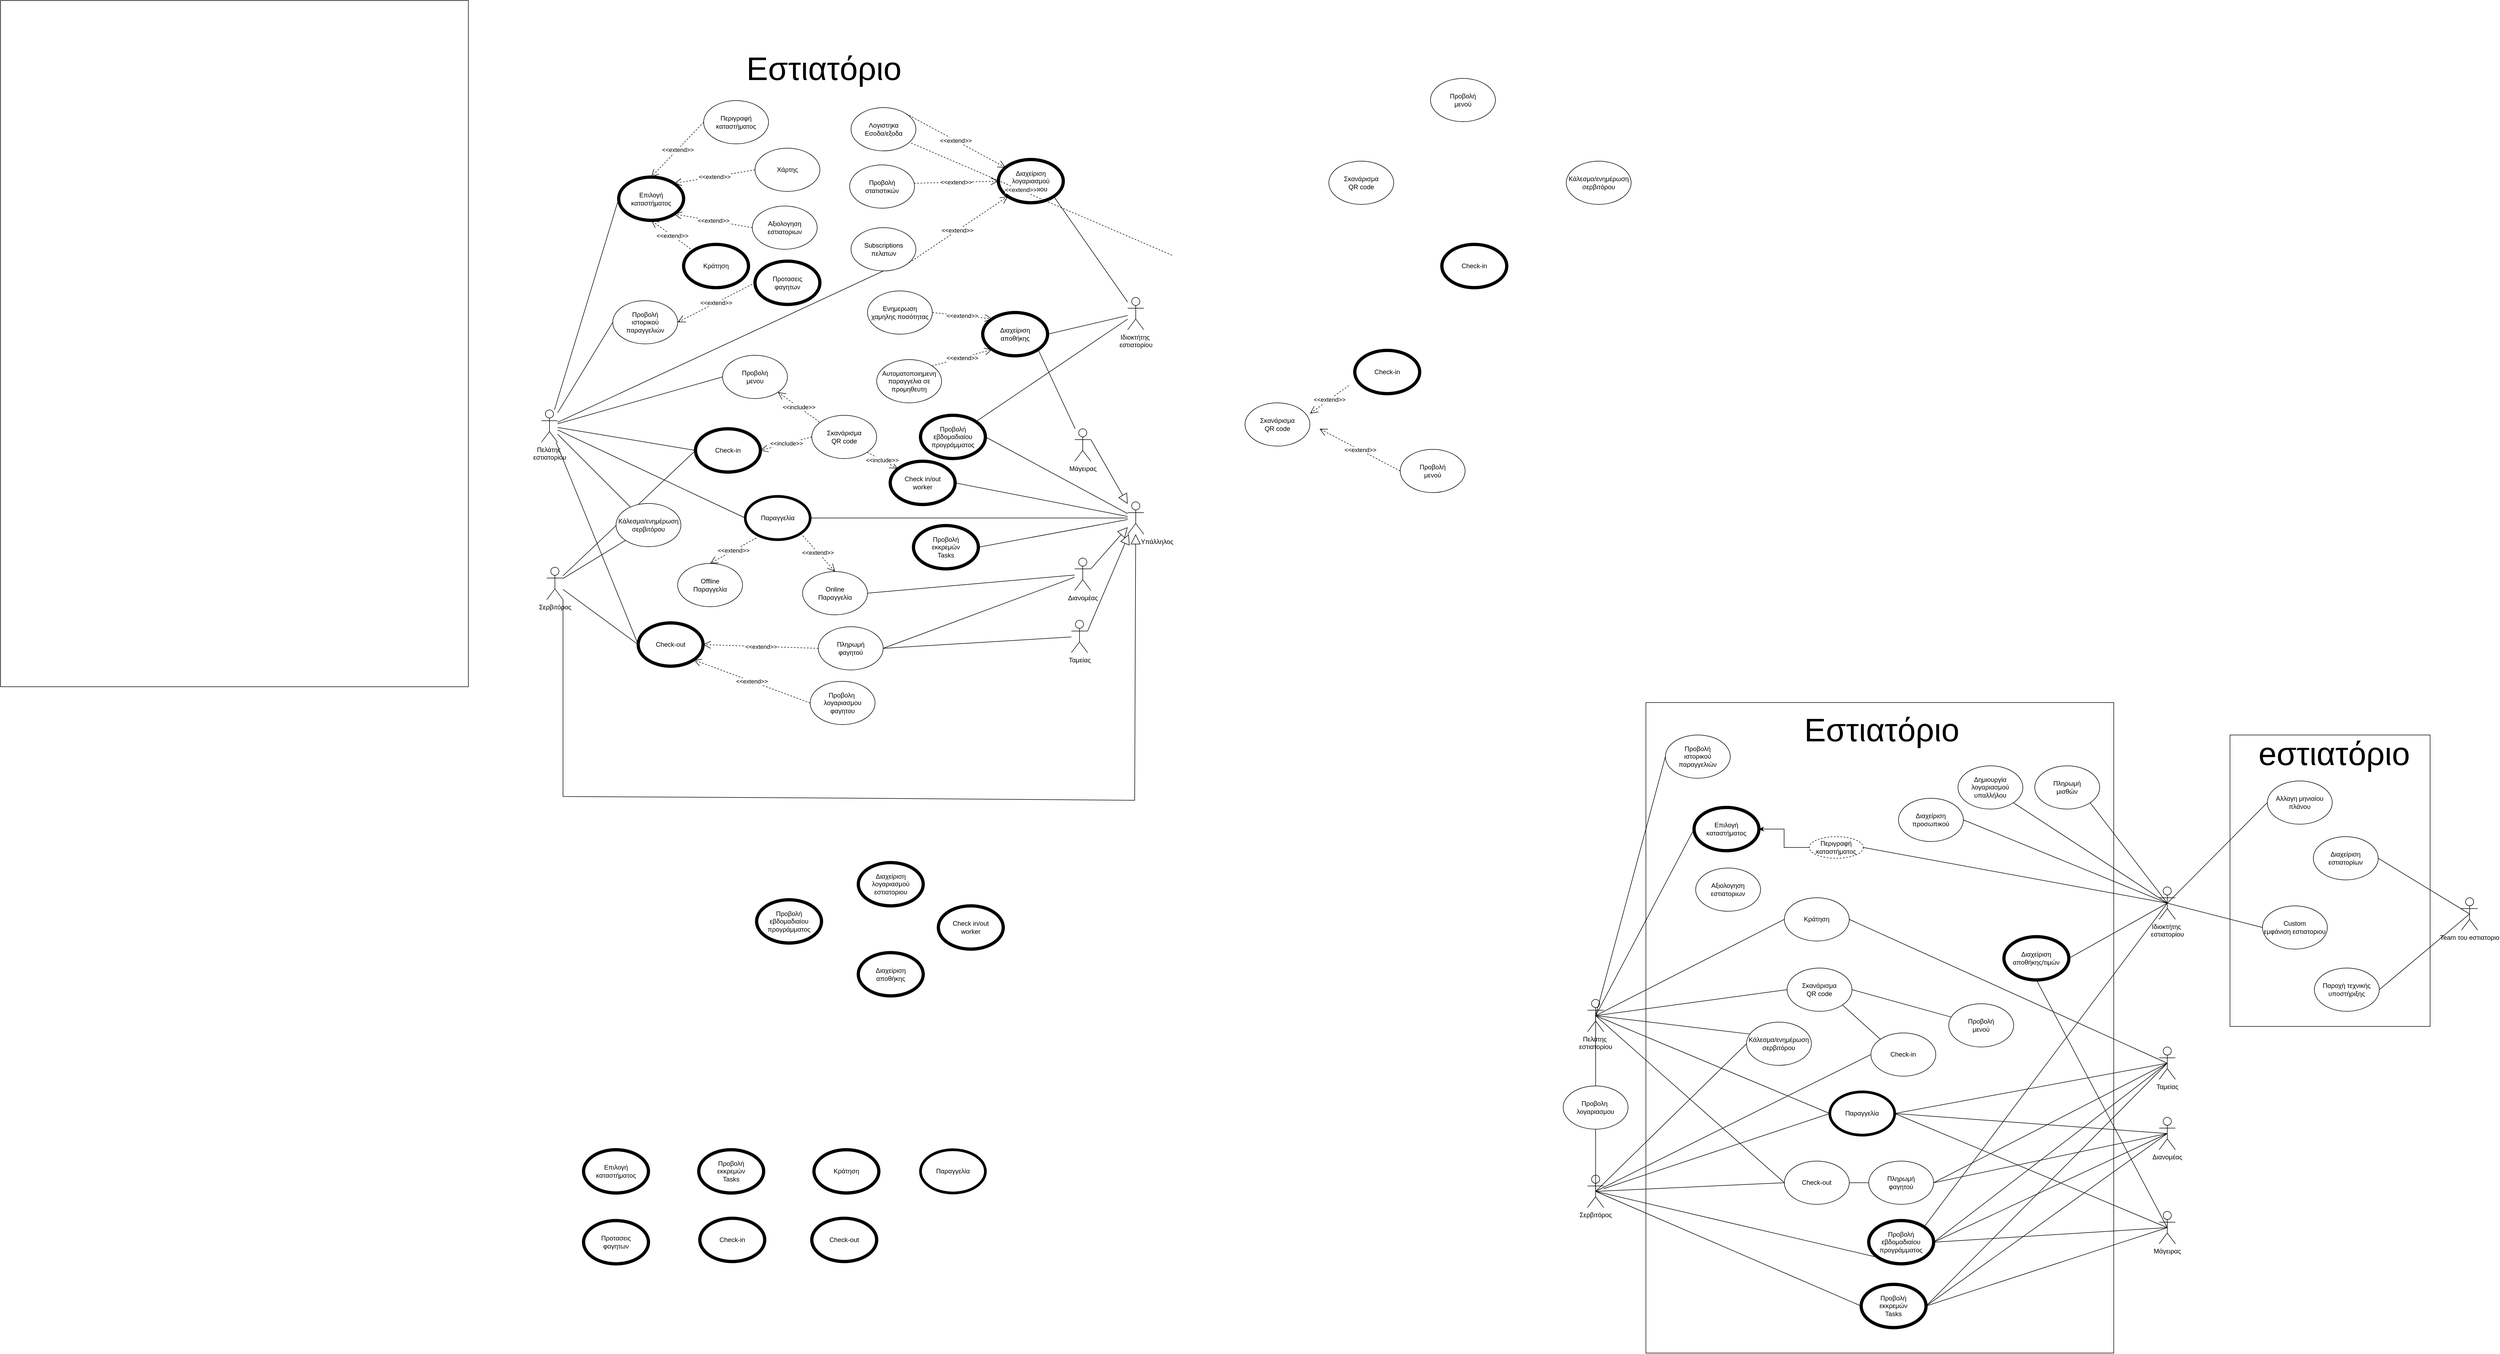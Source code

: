 <mxfile version="24.0.4" type="device">
  <diagram name="Page-1" id="MGHjbF667yMq8NIgmSbx">
    <mxGraphModel dx="7713" dy="3703" grid="0" gridSize="10" guides="1" tooltips="1" connect="1" arrows="1" fold="1" page="0" pageScale="1" pageWidth="850" pageHeight="1100" math="0" shadow="0">
      <root>
        <mxCell id="0" />
        <mxCell id="1" parent="0" />
        <mxCell id="DqBkRv8KrqaulyezYVrb-1" value="&lt;div&gt;Ιδιοκτήτης&amp;nbsp;&lt;/div&gt;&lt;div&gt;εστιατορίου&lt;/div&gt;" style="shape=umlActor;verticalLabelPosition=bottom;verticalAlign=top;html=1;outlineConnect=0;rounded=0;" parent="1" vertex="1">
          <mxGeometry x="1370" y="-206" width="30" height="60" as="geometry" />
        </mxCell>
        <mxCell id="DqBkRv8KrqaulyezYVrb-9" value="&lt;div&gt;Πελάτης&amp;nbsp;&lt;/div&gt;&lt;div&gt;εστιατορίου&lt;/div&gt;" style="shape=umlActor;verticalLabelPosition=bottom;verticalAlign=top;html=1;outlineConnect=0;rounded=0;" parent="1" vertex="1">
          <mxGeometry x="286" y="2" width="30" height="60" as="geometry" />
        </mxCell>
        <mxCell id="DqBkRv8KrqaulyezYVrb-10" value="Σερβιτόρος" style="shape=umlActor;verticalLabelPosition=bottom;verticalAlign=top;html=1;outlineConnect=0;rounded=0;" parent="1" vertex="1">
          <mxGeometry x="296" y="293" width="30" height="60" as="geometry" />
        </mxCell>
        <mxCell id="DqBkRv8KrqaulyezYVrb-11" value="Μάγειρας" style="shape=umlActor;verticalLabelPosition=bottom;verticalAlign=top;html=1;outlineConnect=0;rounded=0;" parent="1" vertex="1">
          <mxGeometry x="1272" y="37" width="30" height="60" as="geometry" />
        </mxCell>
        <mxCell id="DqBkRv8KrqaulyezYVrb-12" value="Ταμείας" style="shape=umlActor;verticalLabelPosition=bottom;verticalAlign=top;html=1;outlineConnect=0;rounded=0;" parent="1" vertex="1">
          <mxGeometry x="1266" y="391" width="30" height="60" as="geometry" />
        </mxCell>
        <mxCell id="DqBkRv8KrqaulyezYVrb-16" value="Διανομέας" style="shape=umlActor;verticalLabelPosition=bottom;verticalAlign=top;html=1;outlineConnect=0;rounded=0;" parent="1" vertex="1">
          <mxGeometry x="1272" y="276" width="30" height="60" as="geometry" />
        </mxCell>
        <mxCell id="DqBkRv8KrqaulyezYVrb-17" value="Παραγγελία" style="ellipse;whiteSpace=wrap;html=1;strokeWidth=5;rounded=0;" parent="1" vertex="1">
          <mxGeometry x="663" y="162" width="120" height="80" as="geometry" />
        </mxCell>
        <mxCell id="DqBkRv8KrqaulyezYVrb-18" value="&lt;div&gt;Πληρωμή&lt;/div&gt;&lt;div&gt;φαγητού&lt;br&gt;&lt;/div&gt;" style="ellipse;whiteSpace=wrap;html=1;rounded=0;" parent="1" vertex="1">
          <mxGeometry x="798" y="403" width="120" height="80" as="geometry" />
        </mxCell>
        <mxCell id="DqBkRv8KrqaulyezYVrb-21" value="&lt;div&gt;Επιλογή&lt;/div&gt;&lt;div&gt;καταστήματος&lt;br&gt;&lt;/div&gt;" style="ellipse;whiteSpace=wrap;html=1;strokeWidth=6;rounded=0;" parent="1" vertex="1">
          <mxGeometry x="429" y="-428.5" width="120" height="80" as="geometry" />
        </mxCell>
        <mxCell id="DqBkRv8KrqaulyezYVrb-22" value="Κράτηση" style="ellipse;whiteSpace=wrap;html=1;rounded=0;strokeWidth=6;" parent="1" vertex="1">
          <mxGeometry x="549" y="-304" width="120" height="80" as="geometry" />
        </mxCell>
        <mxCell id="DqBkRv8KrqaulyezYVrb-23" value="Προβολή&lt;div&gt;μενου&lt;/div&gt;" style="ellipse;whiteSpace=wrap;html=1;rounded=0;" parent="1" vertex="1">
          <mxGeometry x="621" y="-99" width="120" height="80" as="geometry" />
        </mxCell>
        <mxCell id="DqBkRv8KrqaulyezYVrb-24" value="Check-in" style="ellipse;whiteSpace=wrap;html=1;strokeWidth=6;rounded=0;" parent="1" vertex="1">
          <mxGeometry x="571" y="37" width="120" height="80" as="geometry" />
        </mxCell>
        <mxCell id="DqBkRv8KrqaulyezYVrb-27" value="Check-out" style="ellipse;whiteSpace=wrap;html=1;strokeWidth=6;rounded=0;" parent="1" vertex="1">
          <mxGeometry x="465" y="396" width="120" height="80" as="geometry" />
        </mxCell>
        <mxCell id="DqBkRv8KrqaulyezYVrb-28" value="&lt;div&gt;Σκανάρισμα&lt;br&gt;QR code&lt;br&gt;&lt;/div&gt;" style="ellipse;whiteSpace=wrap;html=1;rounded=0;" parent="1" vertex="1">
          <mxGeometry x="786" y="12" width="120" height="80" as="geometry" />
        </mxCell>
        <mxCell id="DqBkRv8KrqaulyezYVrb-32" value="&lt;div&gt;Προβολή&lt;/div&gt;&lt;div&gt;ιστορικού παραγγελιών&lt;br&gt;&lt;/div&gt;" style="ellipse;whiteSpace=wrap;html=1;rounded=0;" parent="1" vertex="1">
          <mxGeometry x="418" y="-200" width="120" height="80" as="geometry" />
        </mxCell>
        <mxCell id="DqBkRv8KrqaulyezYVrb-34" value="&lt;div&gt;Προβολή εβδομαδιαίου&lt;/div&gt;&lt;div&gt;προγράμματος&lt;br&gt;&lt;/div&gt;" style="ellipse;whiteSpace=wrap;html=1;strokeWidth=6;rounded=0;" parent="1" vertex="1">
          <mxGeometry x="987" y="12" width="120" height="80" as="geometry" />
        </mxCell>
        <mxCell id="DqBkRv8KrqaulyezYVrb-35" value="&lt;div&gt;Προβολή &lt;br&gt;&lt;/div&gt;&lt;div&gt;εκκρεμών&lt;/div&gt;&lt;div&gt;Tasks&lt;/div&gt;" style="ellipse;whiteSpace=wrap;html=1;strokeWidth=6;rounded=0;" parent="1" vertex="1">
          <mxGeometry x="974" y="216" width="120" height="80" as="geometry" />
        </mxCell>
        <mxCell id="DqBkRv8KrqaulyezYVrb-41" value="&lt;div&gt;Διαχείριση&lt;/div&gt;&lt;div&gt;αποθήκης&lt;/div&gt;" style="ellipse;whiteSpace=wrap;html=1;strokeWidth=6;rounded=0;" parent="1" vertex="1">
          <mxGeometry x="1102" y="-178" width="120" height="80" as="geometry" />
        </mxCell>
        <mxCell id="DqBkRv8KrqaulyezYVrb-58" value="" style="endArrow=none;html=1;rounded=0;entryX=0;entryY=0.5;entryDx=0;entryDy=0;" parent="1" source="DqBkRv8KrqaulyezYVrb-9" target="DqBkRv8KrqaulyezYVrb-21" edge="1">
          <mxGeometry width="50" height="50" relative="1" as="geometry">
            <mxPoint x="304" y="90" as="sourcePoint" />
            <mxPoint x="727" y="-176" as="targetPoint" />
          </mxGeometry>
        </mxCell>
        <mxCell id="DqBkRv8KrqaulyezYVrb-61" value="" style="endArrow=none;html=1;rounded=0;entryX=0;entryY=0.5;entryDx=0;entryDy=0;" parent="1" source="DqBkRv8KrqaulyezYVrb-9" target="DqBkRv8KrqaulyezYVrb-17" edge="1">
          <mxGeometry width="50" height="50" relative="1" as="geometry">
            <mxPoint x="321" y="150.21" as="sourcePoint" />
            <mxPoint x="732" y="281.21" as="targetPoint" />
          </mxGeometry>
        </mxCell>
        <mxCell id="DqBkRv8KrqaulyezYVrb-68" value="" style="endArrow=none;html=1;rounded=0;entryX=0;entryY=0.5;entryDx=0;entryDy=0;" parent="1" source="DqBkRv8KrqaulyezYVrb-9" target="DqBkRv8KrqaulyezYVrb-32" edge="1">
          <mxGeometry width="50" height="50" relative="1" as="geometry">
            <mxPoint x="301" y="45" as="sourcePoint" />
            <mxPoint x="732" y="-296" as="targetPoint" />
          </mxGeometry>
        </mxCell>
        <mxCell id="DqBkRv8KrqaulyezYVrb-72" value="" style="endArrow=none;html=1;rounded=0;exitX=1;exitY=0.5;exitDx=0;exitDy=0;" parent="1" source="DqBkRv8KrqaulyezYVrb-41" target="DqBkRv8KrqaulyezYVrb-1" edge="1">
          <mxGeometry width="50" height="50" relative="1" as="geometry">
            <mxPoint x="1156" y="-5" as="sourcePoint" />
            <mxPoint x="1206" y="-55" as="targetPoint" />
          </mxGeometry>
        </mxCell>
        <mxCell id="DqBkRv8KrqaulyezYVrb-79" value="" style="endArrow=none;html=1;rounded=0;exitX=1;exitY=0.5;exitDx=0;exitDy=0;" parent="1" source="DqBkRv8KrqaulyezYVrb-18" target="DqBkRv8KrqaulyezYVrb-16" edge="1">
          <mxGeometry width="50" height="50" relative="1" as="geometry">
            <mxPoint x="966" y="359" as="sourcePoint" />
            <mxPoint x="1354" y="243" as="targetPoint" />
          </mxGeometry>
        </mxCell>
        <mxCell id="DqBkRv8KrqaulyezYVrb-80" value="" style="endArrow=none;html=1;rounded=0;exitX=1;exitY=0.5;exitDx=0;exitDy=0;" parent="1" source="DqBkRv8KrqaulyezYVrb-18" target="DqBkRv8KrqaulyezYVrb-12" edge="1">
          <mxGeometry width="50" height="50" relative="1" as="geometry">
            <mxPoint x="966" y="273" as="sourcePoint" />
            <mxPoint x="1354" y="157" as="targetPoint" />
          </mxGeometry>
        </mxCell>
        <mxCell id="DqBkRv8KrqaulyezYVrb-110" value="" style="rounded=0;whiteSpace=wrap;html=1;fillColor=none;noLabel=0;editable=1;movable=1;resizable=1;rotatable=1;deletable=1;locked=0;connectable=1;pointerEvents=0;" parent="1" vertex="1">
          <mxGeometry x="-714" y="-755" width="865" height="1269" as="geometry" />
        </mxCell>
        <mxCell id="DqBkRv8KrqaulyezYVrb-111" value="&lt;font style=&quot;font-size: 60px;&quot;&gt;Εστιατόριο&lt;/font&gt;" style="text;html=1;align=center;verticalAlign=middle;whiteSpace=wrap;rounded=0;" parent="1" vertex="1">
          <mxGeometry x="637.5" y="-662" width="341" height="66.5" as="geometry" />
        </mxCell>
        <mxCell id="E7eFKCQ7DTerx9ZcQntK-2" value="" style="endArrow=none;html=1;rounded=0;entryX=0;entryY=0.5;entryDx=0;entryDy=0;" parent="1" source="DqBkRv8KrqaulyezYVrb-10" target="DqBkRv8KrqaulyezYVrb-27" edge="1">
          <mxGeometry width="50" height="50" relative="1" as="geometry">
            <mxPoint x="313" y="334" as="sourcePoint" />
            <mxPoint x="758" y="436" as="targetPoint" />
          </mxGeometry>
        </mxCell>
        <mxCell id="E7eFKCQ7DTerx9ZcQntK-3" value="" style="endArrow=none;html=1;rounded=0;entryX=0;entryY=0.5;entryDx=0;entryDy=0;" parent="1" source="DqBkRv8KrqaulyezYVrb-9" target="DqBkRv8KrqaulyezYVrb-27" edge="1">
          <mxGeometry width="50" height="50" relative="1" as="geometry">
            <mxPoint x="332" y="251" as="sourcePoint" />
            <mxPoint x="494" y="220" as="targetPoint" />
          </mxGeometry>
        </mxCell>
        <mxCell id="E7eFKCQ7DTerx9ZcQntK-9" value="" style="endArrow=none;html=1;rounded=0;entryX=0;entryY=0.5;entryDx=0;entryDy=0;" parent="1" source="DqBkRv8KrqaulyezYVrb-10" target="DqBkRv8KrqaulyezYVrb-24" edge="1">
          <mxGeometry width="50" height="50" relative="1" as="geometry">
            <mxPoint x="345" y="259" as="sourcePoint" />
            <mxPoint x="507" y="228" as="targetPoint" />
          </mxGeometry>
        </mxCell>
        <mxCell id="E7eFKCQ7DTerx9ZcQntK-10" value="" style="endArrow=none;html=1;rounded=0;exitX=1;exitY=0;exitDx=0;exitDy=0;" parent="1" source="DqBkRv8KrqaulyezYVrb-34" target="DqBkRv8KrqaulyezYVrb-1" edge="1">
          <mxGeometry width="50" height="50" relative="1" as="geometry">
            <mxPoint x="843" y="-16" as="sourcePoint" />
            <mxPoint x="1358" y="-121" as="targetPoint" />
          </mxGeometry>
        </mxCell>
        <mxCell id="E7eFKCQ7DTerx9ZcQntK-23" value="Προβολη&amp;nbsp;&lt;div&gt;λογαριασμου&lt;/div&gt;&lt;div&gt;φαγητου&lt;/div&gt;" style="ellipse;whiteSpace=wrap;html=1;rounded=0;" parent="1" vertex="1">
          <mxGeometry x="783" y="504" width="120" height="80" as="geometry" />
        </mxCell>
        <mxCell id="E7eFKCQ7DTerx9ZcQntK-25" value="Αξιολογηση&lt;div&gt;εστιατοριων&lt;/div&gt;" style="ellipse;whiteSpace=wrap;html=1;rounded=0;" parent="1" vertex="1">
          <mxGeometry x="676" y="-375" width="120" height="80" as="geometry" />
        </mxCell>
        <mxCell id="E7eFKCQ7DTerx9ZcQntK-35" value="" style="endArrow=none;html=1;rounded=0;exitX=1;exitY=1;exitDx=0;exitDy=0;" parent="1" source="DqBkRv8KrqaulyezYVrb-41" target="DqBkRv8KrqaulyezYVrb-11" edge="1">
          <mxGeometry width="50" height="50" relative="1" as="geometry">
            <mxPoint x="1417" y="125" as="sourcePoint" />
            <mxPoint x="1932" y="316" as="targetPoint" />
          </mxGeometry>
        </mxCell>
        <mxCell id="E6P0ZzLm57Q9IFtv4wpY-99" value="" style="endArrow=none;html=1;rounded=0;entryX=0;entryY=0.5;entryDx=0;entryDy=0;" parent="1" source="DqBkRv8KrqaulyezYVrb-9" target="DqBkRv8KrqaulyezYVrb-24" edge="1">
          <mxGeometry width="50" height="50" relative="1" as="geometry">
            <mxPoint x="153" y="378" as="sourcePoint" />
            <mxPoint x="379" y="40" as="targetPoint" />
          </mxGeometry>
        </mxCell>
        <mxCell id="E6P0ZzLm57Q9IFtv4wpY-104" value="&amp;lt;&amp;lt;include&amp;gt;&amp;gt;" style="endArrow=open;endSize=12;dashed=1;html=1;rounded=0;exitX=0;exitY=0.5;exitDx=0;exitDy=0;entryX=1;entryY=0.5;entryDx=0;entryDy=0;" parent="1" source="DqBkRv8KrqaulyezYVrb-28" target="DqBkRv8KrqaulyezYVrb-24" edge="1">
          <mxGeometry width="160" relative="1" as="geometry">
            <mxPoint x="66" y="176" as="sourcePoint" />
            <mxPoint x="226" y="176" as="targetPoint" />
          </mxGeometry>
        </mxCell>
        <mxCell id="E6P0ZzLm57Q9IFtv4wpY-108" value="&lt;div&gt;Περιγραφή&lt;br&gt;καταστήματος&lt;br&gt;&lt;/div&gt;" style="ellipse;whiteSpace=wrap;html=1;rounded=0;" parent="1" vertex="1">
          <mxGeometry x="586" y="-570" width="120" height="80" as="geometry" />
        </mxCell>
        <mxCell id="E6P0ZzLm57Q9IFtv4wpY-109" value="&amp;lt;&amp;lt;extend&amp;gt;&amp;gt;" style="endArrow=open;endSize=12;dashed=1;html=1;rounded=0;exitX=0;exitY=0.5;exitDx=0;exitDy=0;entryX=0.5;entryY=0;entryDx=0;entryDy=0;" parent="1" source="E6P0ZzLm57Q9IFtv4wpY-108" target="DqBkRv8KrqaulyezYVrb-21" edge="1">
          <mxGeometry width="160" relative="1" as="geometry">
            <mxPoint x="828.79" y="-309" as="sourcePoint" />
            <mxPoint x="660.79" y="-280" as="targetPoint" />
          </mxGeometry>
        </mxCell>
        <mxCell id="E6P0ZzLm57Q9IFtv4wpY-110" value="&amp;lt;&amp;lt;extend&amp;gt;&amp;gt;" style="endArrow=open;endSize=12;dashed=1;html=1;rounded=0;exitX=0;exitY=0.5;exitDx=0;exitDy=0;entryX=1;entryY=1;entryDx=0;entryDy=0;" parent="1" source="E7eFKCQ7DTerx9ZcQntK-25" target="DqBkRv8KrqaulyezYVrb-21" edge="1">
          <mxGeometry width="160" relative="1" as="geometry">
            <mxPoint x="647" y="-216.72" as="sourcePoint" />
            <mxPoint x="604" y="-185.72" as="targetPoint" />
          </mxGeometry>
        </mxCell>
        <mxCell id="E6P0ZzLm57Q9IFtv4wpY-111" value="&amp;lt;&amp;lt;extend&amp;gt;&amp;gt;" style="endArrow=open;endSize=12;dashed=1;html=1;rounded=0;exitX=0;exitY=0.5;exitDx=0;exitDy=0;entryX=1;entryY=0.5;entryDx=0;entryDy=0;" parent="1" source="DqBkRv8KrqaulyezYVrb-18" target="DqBkRv8KrqaulyezYVrb-27" edge="1">
          <mxGeometry width="160" relative="1" as="geometry">
            <mxPoint x="741.93" y="394.28" as="sourcePoint" />
            <mxPoint x="582.93" y="349.28" as="targetPoint" />
          </mxGeometry>
        </mxCell>
        <mxCell id="E6P0ZzLm57Q9IFtv4wpY-115" value="" style="endArrow=none;html=1;rounded=0;exitX=1;exitY=0.5;exitDx=0;exitDy=0;" parent="1" source="DqBkRv8KrqaulyezYVrb-34" target="E6P0ZzLm57Q9IFtv4wpY-114" edge="1">
          <mxGeometry width="50" height="50" relative="1" as="geometry">
            <mxPoint x="1392.5" y="224" as="sourcePoint" />
            <mxPoint x="1941.5" y="539" as="targetPoint" />
          </mxGeometry>
        </mxCell>
        <mxCell id="E6P0ZzLm57Q9IFtv4wpY-116" value="" style="endArrow=none;html=1;rounded=0;exitX=1;exitY=0.5;exitDx=0;exitDy=0;" parent="1" source="DqBkRv8KrqaulyezYVrb-17" target="E6P0ZzLm57Q9IFtv4wpY-114" edge="1">
          <mxGeometry width="50" height="50" relative="1" as="geometry">
            <mxPoint x="851" y="246" as="sourcePoint" />
            <mxPoint x="1783.5" y="686" as="targetPoint" />
          </mxGeometry>
        </mxCell>
        <mxCell id="E6P0ZzLm57Q9IFtv4wpY-117" value="" style="endArrow=none;html=1;rounded=0;exitX=1;exitY=0.5;exitDx=0;exitDy=0;" parent="1" source="DqBkRv8KrqaulyezYVrb-35" target="E6P0ZzLm57Q9IFtv4wpY-114" edge="1">
          <mxGeometry width="50" height="50" relative="1" as="geometry">
            <mxPoint x="753" y="439" as="sourcePoint" />
            <mxPoint x="1776.5" y="775" as="targetPoint" />
          </mxGeometry>
        </mxCell>
        <mxCell id="E6P0ZzLm57Q9IFtv4wpY-121" value="" style="endArrow=block;endSize=16;endFill=0;html=1;rounded=0;exitX=1;exitY=0.333;exitDx=0;exitDy=0;exitPerimeter=0;" parent="1" source="DqBkRv8KrqaulyezYVrb-11" target="E6P0ZzLm57Q9IFtv4wpY-114" edge="1">
          <mxGeometry width="160" relative="1" as="geometry">
            <mxPoint x="1552" y="332" as="sourcePoint" />
            <mxPoint x="1353" y="167" as="targetPoint" />
          </mxGeometry>
        </mxCell>
        <mxCell id="E6P0ZzLm57Q9IFtv4wpY-122" value="" style="endArrow=block;endSize=16;endFill=0;html=1;rounded=0;exitX=1;exitY=0.333;exitDx=0;exitDy=0;exitPerimeter=0;" parent="1" source="DqBkRv8KrqaulyezYVrb-12" target="E6P0ZzLm57Q9IFtv4wpY-114" edge="1">
          <mxGeometry width="160" relative="1" as="geometry">
            <mxPoint x="1426" y="387" as="sourcePoint" />
            <mxPoint x="1586" y="387" as="targetPoint" />
          </mxGeometry>
        </mxCell>
        <mxCell id="E6P0ZzLm57Q9IFtv4wpY-123" value="" style="endArrow=block;endSize=16;endFill=0;html=1;rounded=0;exitX=1;exitY=0.333;exitDx=0;exitDy=0;exitPerimeter=0;curved=0;" parent="1" source="DqBkRv8KrqaulyezYVrb-16" target="E6P0ZzLm57Q9IFtv4wpY-114" edge="1">
          <mxGeometry width="160" relative="1" as="geometry">
            <mxPoint x="1423" y="465" as="sourcePoint" />
            <mxPoint x="1583" y="465" as="targetPoint" />
          </mxGeometry>
        </mxCell>
        <mxCell id="E6P0ZzLm57Q9IFtv4wpY-202" value="Χάρτης" style="ellipse;whiteSpace=wrap;html=1;rounded=0;" parent="1" vertex="1">
          <mxGeometry x="681" y="-482" width="120" height="80" as="geometry" />
        </mxCell>
        <mxCell id="E6P0ZzLm57Q9IFtv4wpY-203" value="&amp;lt;&amp;lt;extend&amp;gt;&amp;gt;" style="endArrow=open;endSize=12;dashed=1;html=1;rounded=0;exitX=0;exitY=0.5;exitDx=0;exitDy=0;entryX=1;entryY=0;entryDx=0;entryDy=0;" parent="1" source="E6P0ZzLm57Q9IFtv4wpY-202" target="DqBkRv8KrqaulyezYVrb-21" edge="1">
          <mxGeometry width="160" relative="1" as="geometry">
            <mxPoint x="731.57" y="-337.5" as="sourcePoint" />
            <mxPoint x="652.57" y="-290.5" as="targetPoint" />
          </mxGeometry>
        </mxCell>
        <mxCell id="E6P0ZzLm57Q9IFtv4wpY-206" value="&amp;lt;&amp;lt;extend&amp;gt;&amp;gt;" style="endArrow=open;endSize=12;dashed=1;html=1;rounded=0;exitX=0;exitY=0.5;exitDx=0;exitDy=0;entryX=1;entryY=1;entryDx=0;entryDy=0;" parent="1" source="E7eFKCQ7DTerx9ZcQntK-23" target="DqBkRv8KrqaulyezYVrb-27" edge="1">
          <mxGeometry width="160" relative="1" as="geometry">
            <mxPoint x="841" y="534" as="sourcePoint" />
            <mxPoint x="679" y="531" as="targetPoint" />
          </mxGeometry>
        </mxCell>
        <mxCell id="E6P0ZzLm57Q9IFtv4wpY-269" value="&lt;div&gt;Διαχείριση&lt;br&gt;&lt;/div&gt;&lt;div&gt;λογαριασμού&lt;/div&gt;&lt;div&gt;εστιατοριου&lt;/div&gt;" style="ellipse;whiteSpace=wrap;html=1;strokeWidth=6;" parent="1" vertex="1">
          <mxGeometry x="1131" y="-461" width="120" height="80" as="geometry" />
        </mxCell>
        <mxCell id="E6P0ZzLm57Q9IFtv4wpY-270" value="&amp;lt;&amp;lt;extend&amp;gt;&amp;gt;" style="endArrow=open;endSize=12;dashed=1;html=1;rounded=0;entryX=0;entryY=1;entryDx=0;entryDy=0;exitX=1;exitY=1;exitDx=0;exitDy=0;" parent="1" source="EOsgOCOBXihUaQ4r7z8H-37" target="E6P0ZzLm57Q9IFtv4wpY-269" edge="1">
          <mxGeometry width="160" relative="1" as="geometry">
            <mxPoint x="1251" y="-487" as="sourcePoint" />
            <mxPoint x="1278" y="-483.5" as="targetPoint" />
          </mxGeometry>
        </mxCell>
        <mxCell id="E6P0ZzLm57Q9IFtv4wpY-273" value="&amp;lt;&amp;lt;extend&amp;gt;&amp;gt;" style="endArrow=open;endSize=12;dashed=1;html=1;rounded=0;exitX=0;exitY=0.5;exitDx=0;exitDy=0;entryX=1;entryY=0.5;entryDx=0;entryDy=0;" parent="1" source="DqBkRv8KrqaulyezYVrb-20" edge="1">
          <mxGeometry width="160" relative="1" as="geometry">
            <mxPoint x="1452" y="-284" as="sourcePoint" />
            <mxPoint x="892" y="-525" as="targetPoint" />
          </mxGeometry>
        </mxCell>
        <mxCell id="E6P0ZzLm57Q9IFtv4wpY-274" value="" style="endArrow=none;html=1;rounded=0;exitX=1;exitY=1;exitDx=0;exitDy=0;" parent="1" source="E6P0ZzLm57Q9IFtv4wpY-269" target="DqBkRv8KrqaulyezYVrb-1" edge="1">
          <mxGeometry width="50" height="50" relative="1" as="geometry">
            <mxPoint x="1194" y="-240" as="sourcePoint" />
            <mxPoint x="1404" y="-240" as="targetPoint" />
          </mxGeometry>
        </mxCell>
        <mxCell id="E6P0ZzLm57Q9IFtv4wpY-275" value="Ενημερωση&lt;div&gt;χαμηλης ποσότητας&lt;/div&gt;" style="ellipse;whiteSpace=wrap;html=1;" parent="1" vertex="1">
          <mxGeometry x="889" y="-218" width="120" height="80" as="geometry" />
        </mxCell>
        <mxCell id="E6P0ZzLm57Q9IFtv4wpY-276" value="&amp;lt;&amp;lt;extend&amp;gt;&amp;gt;" style="endArrow=open;endSize=12;dashed=1;html=1;rounded=0;exitX=1;exitY=0.5;exitDx=0;exitDy=0;entryX=0;entryY=0;entryDx=0;entryDy=0;" parent="1" source="E6P0ZzLm57Q9IFtv4wpY-275" target="DqBkRv8KrqaulyezYVrb-41" edge="1">
          <mxGeometry width="160" relative="1" as="geometry">
            <mxPoint x="1302" y="-359" as="sourcePoint" />
            <mxPoint x="1297" y="-465" as="targetPoint" />
          </mxGeometry>
        </mxCell>
        <mxCell id="E6P0ZzLm57Q9IFtv4wpY-277" value="&amp;lt;&amp;lt;extend&amp;gt;&amp;gt;" style="endArrow=open;endSize=12;dashed=1;html=1;rounded=0;exitX=1;exitY=0;exitDx=0;exitDy=0;entryX=0;entryY=1;entryDx=0;entryDy=0;" parent="1" source="E6P0ZzLm57Q9IFtv4wpY-278" target="DqBkRv8KrqaulyezYVrb-41" edge="1">
          <mxGeometry width="160" relative="1" as="geometry">
            <mxPoint x="1357" y="-263" as="sourcePoint" />
            <mxPoint x="1164" y="-80" as="targetPoint" />
          </mxGeometry>
        </mxCell>
        <mxCell id="E6P0ZzLm57Q9IFtv4wpY-278" value="Αυτοματοποιημενη&lt;div&gt;παραγγελια σε&lt;/div&gt;&lt;div&gt;προμηθευτη&lt;/div&gt;" style="ellipse;whiteSpace=wrap;html=1;" parent="1" vertex="1">
          <mxGeometry x="906" y="-91" width="120" height="80" as="geometry" />
        </mxCell>
        <mxCell id="EOsgOCOBXihUaQ4r7z8H-1" value="&amp;lt;&amp;lt;extend&amp;gt;&amp;gt;" style="endArrow=open;endSize=12;dashed=1;html=1;rounded=0;exitX=0;exitY=0;exitDx=0;exitDy=0;entryX=0.5;entryY=1;entryDx=0;entryDy=0;" edge="1" parent="1" source="DqBkRv8KrqaulyezYVrb-22" target="DqBkRv8KrqaulyezYVrb-21">
          <mxGeometry width="160" relative="1" as="geometry">
            <mxPoint x="537.57" y="-245.78" as="sourcePoint" />
            <mxPoint x="465.57" y="-292.78" as="targetPoint" />
          </mxGeometry>
        </mxCell>
        <mxCell id="EOsgOCOBXihUaQ4r7z8H-2" value="" style="endArrow=block;endSize=16;endFill=0;html=1;rounded=0;exitX=1;exitY=1;exitDx=0;exitDy=0;exitPerimeter=0;" edge="1" parent="1" source="DqBkRv8KrqaulyezYVrb-10" target="E6P0ZzLm57Q9IFtv4wpY-114">
          <mxGeometry width="160" relative="1" as="geometry">
            <mxPoint x="431" y="660" as="sourcePoint" />
            <mxPoint x="591" y="660" as="targetPoint" />
            <Array as="points">
              <mxPoint x="326" y="717" />
              <mxPoint x="852" y="720" />
              <mxPoint x="1383" y="724" />
            </Array>
          </mxGeometry>
        </mxCell>
        <mxCell id="E6P0ZzLm57Q9IFtv4wpY-114" value="Υπάλληλος" style="shape=umlActor;verticalLabelPosition=bottom;verticalAlign=top;html=1;outlineConnect=0;rounded=0;perimeterSpacing=0;shadow=0;textShadow=0;labelPadding=0;perimeter=rectanglePerimeter;container=0;fixDash=0;comic=0;movableLabel=0;" parent="1" vertex="1">
          <mxGeometry x="1370" y="172" width="30" height="60" as="geometry">
            <mxPoint x="39" as="offset" />
          </mxGeometry>
        </mxCell>
        <mxCell id="EOsgOCOBXihUaQ4r7z8H-3" value="Προβολή&lt;div&gt;στατιστικών&lt;/div&gt;" style="ellipse;whiteSpace=wrap;html=1;" vertex="1" parent="1">
          <mxGeometry x="856" y="-451" width="120" height="80" as="geometry" />
        </mxCell>
        <mxCell id="EOsgOCOBXihUaQ4r7z8H-4" value="&amp;lt;&amp;lt;extend&amp;gt;&amp;gt;" style="endArrow=open;endSize=12;dashed=1;html=1;rounded=0;exitX=0.992;exitY=0.425;exitDx=0;exitDy=0;entryX=0;entryY=0.5;entryDx=0;entryDy=0;exitPerimeter=0;" edge="1" parent="1" source="EOsgOCOBXihUaQ4r7z8H-3" target="E6P0ZzLm57Q9IFtv4wpY-269">
          <mxGeometry width="160" relative="1" as="geometry">
            <mxPoint x="1214.574" y="-330.716" as="sourcePoint" />
            <mxPoint x="1041" y="-352" as="targetPoint" />
          </mxGeometry>
        </mxCell>
        <mxCell id="EOsgOCOBXihUaQ4r7z8H-5" value="Check-in" style="ellipse;whiteSpace=wrap;html=1;strokeWidth=6;rounded=0;" vertex="1" parent="1">
          <mxGeometry x="1951" y="-304" width="120" height="80" as="geometry" />
        </mxCell>
        <mxCell id="EOsgOCOBXihUaQ4r7z8H-6" value="Σκανάρισμα &lt;br&gt;QR code" style="ellipse;whiteSpace=wrap;html=1;rounded=0;" vertex="1" parent="1">
          <mxGeometry x="1742" y="-458" width="120" height="80" as="geometry" />
        </mxCell>
        <mxCell id="EOsgOCOBXihUaQ4r7z8H-7" value="&lt;div&gt;Προβολή&lt;/div&gt;&lt;div&gt;μενού&lt;br&gt;&lt;/div&gt;" style="ellipse;whiteSpace=wrap;html=1;rounded=0;" vertex="1" parent="1">
          <mxGeometry x="1930" y="-611" width="120" height="80" as="geometry" />
        </mxCell>
        <mxCell id="EOsgOCOBXihUaQ4r7z8H-8" value="&lt;div&gt;Κάλεσμα/ενημέρωση&lt;/div&gt;&lt;div&gt;σερβιτόρου&lt;br&gt;&lt;/div&gt;" style="ellipse;whiteSpace=wrap;html=1;rounded=0;" vertex="1" parent="1">
          <mxGeometry x="2181" y="-458" width="120" height="80" as="geometry" />
        </mxCell>
        <mxCell id="EOsgOCOBXihUaQ4r7z8H-35" value="&lt;div&gt;Προτασεις&lt;/div&gt;&lt;div&gt;φαγητων&lt;/div&gt;" style="ellipse;whiteSpace=wrap;html=1;rounded=0;strokeWidth=6;" vertex="1" parent="1">
          <mxGeometry x="681" y="-273" width="120" height="80" as="geometry" />
        </mxCell>
        <mxCell id="EOsgOCOBXihUaQ4r7z8H-37" value="Subscriptions&lt;div&gt;πελατων&lt;/div&gt;" style="ellipse;whiteSpace=wrap;html=1;" vertex="1" parent="1">
          <mxGeometry x="858.5" y="-335" width="120" height="80" as="geometry" />
        </mxCell>
        <mxCell id="EOsgOCOBXihUaQ4r7z8H-41" value="&amp;lt;&amp;lt;extend&amp;gt;&amp;gt;" style="endArrow=open;endSize=12;dashed=1;html=1;rounded=0;exitX=0;exitY=0.5;exitDx=0;exitDy=0;entryX=1;entryY=0.5;entryDx=0;entryDy=0;" edge="1" parent="1" source="EOsgOCOBXihUaQ4r7z8H-35" target="DqBkRv8KrqaulyezYVrb-32">
          <mxGeometry width="160" relative="1" as="geometry">
            <mxPoint x="599" y="-157.5" as="sourcePoint" />
            <mxPoint x="521" y="-213.5" as="targetPoint" />
          </mxGeometry>
        </mxCell>
        <mxCell id="EOsgOCOBXihUaQ4r7z8H-42" value="Online&lt;br&gt;Παραγγελία" style="ellipse;whiteSpace=wrap;html=1;rounded=0;" vertex="1" parent="1">
          <mxGeometry x="769" y="301" width="120" height="80" as="geometry" />
        </mxCell>
        <mxCell id="EOsgOCOBXihUaQ4r7z8H-43" value="&amp;lt;&amp;lt;extend&amp;gt;&amp;gt;" style="endArrow=open;endSize=12;dashed=1;html=1;rounded=0;exitX=1;exitY=1;exitDx=0;exitDy=0;entryX=0.5;entryY=0;entryDx=0;entryDy=0;" edge="1" parent="1" source="DqBkRv8KrqaulyezYVrb-17" target="EOsgOCOBXihUaQ4r7z8H-42">
          <mxGeometry width="160" relative="1" as="geometry">
            <mxPoint x="901.574" y="238.004" as="sourcePoint" />
            <mxPoint x="812" y="365.72" as="targetPoint" />
          </mxGeometry>
        </mxCell>
        <mxCell id="EOsgOCOBXihUaQ4r7z8H-44" value="Offline&lt;br&gt;Παραγγελία" style="ellipse;whiteSpace=wrap;html=1;rounded=0;" vertex="1" parent="1">
          <mxGeometry x="538" y="286" width="120" height="80" as="geometry" />
        </mxCell>
        <mxCell id="EOsgOCOBXihUaQ4r7z8H-45" value="&amp;lt;&amp;lt;extend&amp;gt;&amp;gt;" style="endArrow=open;endSize=12;dashed=1;html=1;rounded=0;exitX=0.169;exitY=0.962;exitDx=0;exitDy=0;entryX=0.5;entryY=0;entryDx=0;entryDy=0;exitPerimeter=0;" edge="1" target="EOsgOCOBXihUaQ4r7z8H-44" parent="1" source="DqBkRv8KrqaulyezYVrb-17">
          <mxGeometry width="160" relative="1" as="geometry">
            <mxPoint x="461.426" y="153.004" as="sourcePoint" />
            <mxPoint x="477" y="292.44" as="targetPoint" />
          </mxGeometry>
        </mxCell>
        <mxCell id="EOsgOCOBXihUaQ4r7z8H-46" value="" style="endArrow=none;html=1;rounded=0;exitX=1;exitY=0.5;exitDx=0;exitDy=0;" edge="1" parent="1" source="EOsgOCOBXihUaQ4r7z8H-42" target="DqBkRv8KrqaulyezYVrb-16">
          <mxGeometry width="50" height="50" relative="1" as="geometry">
            <mxPoint x="901" y="422.43" as="sourcePoint" />
            <mxPoint x="1255" y="291.43" as="targetPoint" />
          </mxGeometry>
        </mxCell>
        <mxCell id="EOsgOCOBXihUaQ4r7z8H-59" value="Λογιστηκα&lt;div&gt;Εσοδα/εξοδα&lt;br&gt;&lt;/div&gt;" style="ellipse;whiteSpace=wrap;html=1;rounded=0;" vertex="1" parent="1">
          <mxGeometry x="858.5" y="-557" width="120" height="80" as="geometry" />
        </mxCell>
        <mxCell id="EOsgOCOBXihUaQ4r7z8H-60" value="&amp;lt;&amp;lt;extend&amp;gt;&amp;gt;" style="endArrow=open;endSize=12;dashed=1;html=1;rounded=0;exitX=1;exitY=0;exitDx=0;exitDy=0;" edge="1" parent="1" source="EOsgOCOBXihUaQ4r7z8H-59" target="E6P0ZzLm57Q9IFtv4wpY-269">
          <mxGeometry width="160" relative="1" as="geometry">
            <mxPoint x="961.96" y="-355" as="sourcePoint" />
            <mxPoint x="1139.96" y="-375" as="targetPoint" />
          </mxGeometry>
        </mxCell>
        <mxCell id="EOsgOCOBXihUaQ4r7z8H-65" value="" style="endArrow=none;html=1;rounded=0;entryX=0.5;entryY=1;entryDx=0;entryDy=0;" edge="1" parent="1" source="DqBkRv8KrqaulyezYVrb-9" target="EOsgOCOBXihUaQ4r7z8H-37">
          <mxGeometry width="50" height="50" relative="1" as="geometry">
            <mxPoint x="326" y="34" as="sourcePoint" />
            <mxPoint x="466" y="-129" as="targetPoint" />
          </mxGeometry>
        </mxCell>
        <mxCell id="EOsgOCOBXihUaQ4r7z8H-66" value="Check in/out&lt;div&gt;worker&lt;/div&gt;" style="ellipse;whiteSpace=wrap;html=1;strokeWidth=6;" vertex="1" parent="1">
          <mxGeometry x="931" y="97" width="120" height="80" as="geometry" />
        </mxCell>
        <mxCell id="EOsgOCOBXihUaQ4r7z8H-67" value="" style="endArrow=none;html=1;rounded=0;exitX=1;exitY=0.5;exitDx=0;exitDy=0;" edge="1" parent="1" source="EOsgOCOBXihUaQ4r7z8H-66" target="E6P0ZzLm57Q9IFtv4wpY-114">
          <mxGeometry width="50" height="50" relative="1" as="geometry">
            <mxPoint x="788" y="189" as="sourcePoint" />
            <mxPoint x="1375" y="189" as="targetPoint" />
          </mxGeometry>
        </mxCell>
        <mxCell id="EOsgOCOBXihUaQ4r7z8H-70" value="&lt;div&gt;Προβολή&lt;/div&gt;&lt;div&gt;μενού&lt;br&gt;&lt;/div&gt;" style="ellipse;whiteSpace=wrap;html=1;rounded=0;" vertex="1" parent="1">
          <mxGeometry x="1874" y="75" width="120" height="80" as="geometry" />
        </mxCell>
        <mxCell id="EOsgOCOBXihUaQ4r7z8H-71" value="&lt;div&gt;Κάλεσμα/ενημέρωση&lt;/div&gt;&lt;div&gt;σερβιτόρου&lt;br&gt;&lt;/div&gt;" style="ellipse;whiteSpace=wrap;html=1;rounded=0;" vertex="1" parent="1">
          <mxGeometry x="424" y="175" width="120" height="80" as="geometry" />
        </mxCell>
        <mxCell id="EOsgOCOBXihUaQ4r7z8H-73" value="&amp;lt;&amp;lt;extend&amp;gt;&amp;gt;" style="endArrow=open;endSize=12;dashed=1;html=1;rounded=0;exitX=0;exitY=0.5;exitDx=0;exitDy=0;entryX=1;entryY=0.5;entryDx=0;entryDy=0;" edge="1" source="EOsgOCOBXihUaQ4r7z8H-70" parent="1">
          <mxGeometry width="160" relative="1" as="geometry">
            <mxPoint x="1224" y="192" as="sourcePoint" />
            <mxPoint x="1725" y="37" as="targetPoint" />
          </mxGeometry>
        </mxCell>
        <mxCell id="EOsgOCOBXihUaQ4r7z8H-74" value="&amp;lt;&amp;lt;extend&amp;gt;&amp;gt;" style="endArrow=open;endSize=12;dashed=1;html=1;rounded=0;exitX=0;exitY=0.5;exitDx=0;exitDy=0;entryX=1;entryY=0;entryDx=0;entryDy=0;" edge="1" parent="1">
          <mxGeometry width="160" relative="1" as="geometry">
            <mxPoint x="1779" y="-43" as="sourcePoint" />
            <mxPoint x="1707.426" y="8.716" as="targetPoint" />
          </mxGeometry>
        </mxCell>
        <mxCell id="EOsgOCOBXihUaQ4r7z8H-75" value="Σκανάρισμα &lt;br&gt;QR code" style="ellipse;whiteSpace=wrap;html=1;rounded=0;" vertex="1" parent="1">
          <mxGeometry x="1587" y="-11" width="120" height="80" as="geometry" />
        </mxCell>
        <mxCell id="EOsgOCOBXihUaQ4r7z8H-76" value="Check-in" style="ellipse;whiteSpace=wrap;html=1;strokeWidth=6;rounded=0;" vertex="1" parent="1">
          <mxGeometry x="1790" y="-108" width="120" height="80" as="geometry" />
        </mxCell>
        <mxCell id="EOsgOCOBXihUaQ4r7z8H-77" value="&lt;div&gt;Ιδιοκτήτης&amp;nbsp;&lt;/div&gt;&lt;div&gt;εστιατορίου&lt;/div&gt;" style="shape=umlActor;verticalLabelPosition=bottom;verticalAlign=top;html=1;outlineConnect=0;" vertex="1" parent="1">
          <mxGeometry x="3277.294" y="884.235" width="30" height="60" as="geometry" />
        </mxCell>
        <mxCell id="EOsgOCOBXihUaQ4r7z8H-78" value="&lt;div&gt;Πελάτης&amp;nbsp;&lt;/div&gt;&lt;div&gt;εστιατορίου&lt;/div&gt;" style="shape=umlActor;verticalLabelPosition=bottom;verticalAlign=top;html=1;outlineConnect=0;" vertex="1" parent="1">
          <mxGeometry x="2220.294" y="1092.235" width="30" height="60" as="geometry" />
        </mxCell>
        <mxCell id="EOsgOCOBXihUaQ4r7z8H-79" value="Σερβιτόρος" style="shape=umlActor;verticalLabelPosition=bottom;verticalAlign=top;html=1;outlineConnect=0;" vertex="1" parent="1">
          <mxGeometry x="2220.294" y="1417.235" width="30" height="60" as="geometry" />
        </mxCell>
        <mxCell id="EOsgOCOBXihUaQ4r7z8H-80" value="Μάγειρας" style="shape=umlActor;verticalLabelPosition=bottom;verticalAlign=top;html=1;outlineConnect=0;" vertex="1" parent="1">
          <mxGeometry x="3277.294" y="1484.235" width="30" height="60" as="geometry" />
        </mxCell>
        <mxCell id="EOsgOCOBXihUaQ4r7z8H-81" value="Ταμείας" style="shape=umlActor;verticalLabelPosition=bottom;verticalAlign=top;html=1;outlineConnect=0;" vertex="1" parent="1">
          <mxGeometry x="3277.294" y="1180.235" width="30" height="60" as="geometry" />
        </mxCell>
        <mxCell id="EOsgOCOBXihUaQ4r7z8H-82" value="Διανομέας" style="shape=umlActor;verticalLabelPosition=bottom;verticalAlign=top;html=1;outlineConnect=0;" vertex="1" parent="1">
          <mxGeometry x="3277.294" y="1310.235" width="30" height="60" as="geometry" />
        </mxCell>
        <mxCell id="EOsgOCOBXihUaQ4r7z8H-83" value="Παραγγελία" style="ellipse;whiteSpace=wrap;html=1;strokeWidth=5;" vertex="1" parent="1">
          <mxGeometry x="2668.294" y="1263.235" width="120" height="80" as="geometry" />
        </mxCell>
        <mxCell id="EOsgOCOBXihUaQ4r7z8H-84" value="&lt;div&gt;Πληρωμή&lt;/div&gt;&lt;div&gt;φαγητού&lt;br&gt;&lt;/div&gt;" style="ellipse;whiteSpace=wrap;html=1;" vertex="1" parent="1">
          <mxGeometry x="2740.294" y="1391.235" width="120" height="80" as="geometry" />
        </mxCell>
        <mxCell id="EOsgOCOBXihUaQ4r7z8H-85" value="&lt;div&gt;Δημιουργία&lt;/div&gt;&lt;div&gt;λογαριασμού&lt;br&gt;&lt;/div&gt;&lt;div&gt;υπαλλήλου&lt;/div&gt;" style="ellipse;whiteSpace=wrap;html=1;" vertex="1" parent="1">
          <mxGeometry x="2905.294" y="660.235" width="120" height="80" as="geometry" />
        </mxCell>
        <mxCell id="EOsgOCOBXihUaQ4r7z8H-86" value="&lt;div&gt;Επιλογή&lt;/div&gt;&lt;div&gt;καταστήματος&lt;br&gt;&lt;/div&gt;" style="ellipse;whiteSpace=wrap;html=1;strokeWidth=6;" vertex="1" parent="1">
          <mxGeometry x="2417.294" y="737.235" width="120" height="80" as="geometry" />
        </mxCell>
        <mxCell id="EOsgOCOBXihUaQ4r7z8H-87" value="Κράτηση" style="ellipse;whiteSpace=wrap;html=1;" vertex="1" parent="1">
          <mxGeometry x="2584.294" y="904.235" width="120" height="80" as="geometry" />
        </mxCell>
        <mxCell id="EOsgOCOBXihUaQ4r7z8H-88" value="Σκανάρισμα &lt;br&gt;QR code" style="ellipse;whiteSpace=wrap;html=1;" vertex="1" parent="1">
          <mxGeometry x="2589.294" y="1034.235" width="120" height="80" as="geometry" />
        </mxCell>
        <mxCell id="EOsgOCOBXihUaQ4r7z8H-89" value="Check-in" style="ellipse;whiteSpace=wrap;html=1;" vertex="1" parent="1">
          <mxGeometry x="2744.294" y="1154.235" width="120" height="80" as="geometry" />
        </mxCell>
        <mxCell id="EOsgOCOBXihUaQ4r7z8H-90" value="Check-out" style="ellipse;whiteSpace=wrap;html=1;" vertex="1" parent="1">
          <mxGeometry x="2584.294" y="1391.235" width="120" height="80" as="geometry" />
        </mxCell>
        <mxCell id="EOsgOCOBXihUaQ4r7z8H-91" value="&lt;div&gt;Προβολή&lt;/div&gt;&lt;div&gt;μενού&lt;br&gt;&lt;/div&gt;" style="ellipse;whiteSpace=wrap;html=1;" vertex="1" parent="1">
          <mxGeometry x="2888.294" y="1100.235" width="120" height="80" as="geometry" />
        </mxCell>
        <mxCell id="EOsgOCOBXihUaQ4r7z8H-92" style="edgeStyle=orthogonalEdgeStyle;rounded=0;orthogonalLoop=1;jettySize=auto;html=1;exitX=0;exitY=0.5;exitDx=0;exitDy=0;entryX=1;entryY=0.5;entryDx=0;entryDy=0;" edge="1" parent="1" source="EOsgOCOBXihUaQ4r7z8H-93" target="EOsgOCOBXihUaQ4r7z8H-86">
          <mxGeometry relative="1" as="geometry" />
        </mxCell>
        <mxCell id="EOsgOCOBXihUaQ4r7z8H-93" value="Περιγραφή&lt;br&gt;καταστήματος" style="ellipse;whiteSpace=wrap;html=1;align=center;dashed=1;" vertex="1" parent="1">
          <mxGeometry x="2630.294" y="791.235" width="100" height="40" as="geometry" />
        </mxCell>
        <mxCell id="EOsgOCOBXihUaQ4r7z8H-94" value="&lt;div&gt;Προβολή&lt;/div&gt;&lt;div&gt;ιστορικού παραγγελιών&lt;br&gt;&lt;/div&gt;" style="ellipse;whiteSpace=wrap;html=1;" vertex="1" parent="1">
          <mxGeometry x="2364.294" y="603.235" width="120" height="80" as="geometry" />
        </mxCell>
        <mxCell id="EOsgOCOBXihUaQ4r7z8H-95" value="&lt;div&gt;Προβολή εβδομαδιαίου&lt;/div&gt;&lt;div&gt;προγράμματος&lt;br&gt;&lt;/div&gt;" style="ellipse;whiteSpace=wrap;html=1;strokeWidth=6;" vertex="1" parent="1">
          <mxGeometry x="2740.294" y="1501.235" width="120" height="80" as="geometry" />
        </mxCell>
        <mxCell id="EOsgOCOBXihUaQ4r7z8H-96" value="&lt;div&gt;Προβολή &lt;br&gt;&lt;/div&gt;&lt;div&gt;εκκρεμών&lt;/div&gt;&lt;div&gt;Tasks&lt;/div&gt;" style="ellipse;whiteSpace=wrap;html=1;strokeWidth=6;" vertex="1" parent="1">
          <mxGeometry x="2726.294" y="1619.235" width="120" height="80" as="geometry" />
        </mxCell>
        <mxCell id="EOsgOCOBXihUaQ4r7z8H-97" value="&lt;div&gt;Κάλεσμα/ενημέρωση&lt;/div&gt;&lt;div&gt;σερβιτόρου&lt;br&gt;&lt;/div&gt;" style="ellipse;whiteSpace=wrap;html=1;" vertex="1" parent="1">
          <mxGeometry x="2514.294" y="1134.235" width="120" height="80" as="geometry" />
        </mxCell>
        <mxCell id="EOsgOCOBXihUaQ4r7z8H-98" value="&lt;div&gt;Διαχείριση&lt;/div&gt;&lt;div&gt;αποθήκης/τιμών&lt;br&gt;&lt;/div&gt;" style="ellipse;whiteSpace=wrap;html=1;strokeWidth=6;" vertex="1" parent="1">
          <mxGeometry x="2990.294" y="976.235" width="120" height="80" as="geometry" />
        </mxCell>
        <mxCell id="EOsgOCOBXihUaQ4r7z8H-99" value="" style="endArrow=none;html=1;rounded=0;exitX=0.5;exitY=0.5;exitDx=0;exitDy=0;exitPerimeter=0;entryX=0;entryY=0.5;entryDx=0;entryDy=0;" edge="1" parent="1" source="EOsgOCOBXihUaQ4r7z8H-78" target="EOsgOCOBXihUaQ4r7z8H-86">
          <mxGeometry width="50" height="50" relative="1" as="geometry">
            <mxPoint x="2238.294" y="1180.235" as="sourcePoint" />
            <mxPoint x="2661.294" y="914.235" as="targetPoint" />
          </mxGeometry>
        </mxCell>
        <mxCell id="EOsgOCOBXihUaQ4r7z8H-100" value="" style="endArrow=none;html=1;rounded=0;exitX=0.5;exitY=0.5;exitDx=0;exitDy=0;exitPerimeter=0;entryX=0;entryY=0.5;entryDx=0;entryDy=0;" edge="1" parent="1" source="EOsgOCOBXihUaQ4r7z8H-78" target="EOsgOCOBXihUaQ4r7z8H-87">
          <mxGeometry width="50" height="50" relative="1" as="geometry">
            <mxPoint x="2228.294" y="1164.235" as="sourcePoint" />
            <mxPoint x="2649.294" y="1054.235" as="targetPoint" />
          </mxGeometry>
        </mxCell>
        <mxCell id="EOsgOCOBXihUaQ4r7z8H-101" value="" style="endArrow=none;html=1;rounded=0;entryX=0;entryY=0.5;entryDx=0;entryDy=0;exitX=0.5;exitY=0.5;exitDx=0;exitDy=0;exitPerimeter=0;" edge="1" parent="1" source="EOsgOCOBXihUaQ4r7z8H-78" target="EOsgOCOBXihUaQ4r7z8H-88">
          <mxGeometry width="50" height="50" relative="1" as="geometry">
            <mxPoint x="2230.294" y="1189.235" as="sourcePoint" />
            <mxPoint x="2651.294" y="1186.235" as="targetPoint" />
          </mxGeometry>
        </mxCell>
        <mxCell id="EOsgOCOBXihUaQ4r7z8H-102" value="" style="endArrow=none;html=1;rounded=0;entryX=0;entryY=0.5;entryDx=0;entryDy=0;exitX=0.5;exitY=0.5;exitDx=0;exitDy=0;exitPerimeter=0;" edge="1" parent="1" source="EOsgOCOBXihUaQ4r7z8H-78" target="EOsgOCOBXihUaQ4r7z8H-83">
          <mxGeometry width="50" height="50" relative="1" as="geometry">
            <mxPoint x="2255.294" y="1240.445" as="sourcePoint" />
            <mxPoint x="2666.294" y="1371.445" as="targetPoint" />
          </mxGeometry>
        </mxCell>
        <mxCell id="EOsgOCOBXihUaQ4r7z8H-103" value="" style="endArrow=none;html=1;rounded=0;entryX=0;entryY=0.5;entryDx=0;entryDy=0;exitX=0.5;exitY=0.5;exitDx=0;exitDy=0;exitPerimeter=0;" edge="1" parent="1" source="EOsgOCOBXihUaQ4r7z8H-79" target="EOsgOCOBXihUaQ4r7z8H-96">
          <mxGeometry width="50" height="50" relative="1" as="geometry">
            <mxPoint x="2217.294" y="1208.235" as="sourcePoint" />
            <mxPoint x="2638.294" y="1496.235" as="targetPoint" />
          </mxGeometry>
        </mxCell>
        <mxCell id="EOsgOCOBXihUaQ4r7z8H-104" value="" style="endArrow=none;html=1;rounded=0;exitX=0.5;exitY=0.5;exitDx=0;exitDy=0;exitPerimeter=0;entryX=0;entryY=0.5;entryDx=0;entryDy=0;" edge="1" parent="1" source="EOsgOCOBXihUaQ4r7z8H-78" target="EOsgOCOBXihUaQ4r7z8H-94">
          <mxGeometry width="50" height="50" relative="1" as="geometry">
            <mxPoint x="2235.294" y="1135.235" as="sourcePoint" />
            <mxPoint x="2666.294" y="794.235" as="targetPoint" />
          </mxGeometry>
        </mxCell>
        <mxCell id="EOsgOCOBXihUaQ4r7z8H-105" value="" style="endArrow=none;html=1;rounded=0;entryX=0.5;entryY=0.5;entryDx=0;entryDy=0;entryPerimeter=0;exitX=1;exitY=0.5;exitDx=0;exitDy=0;" edge="1" parent="1" source="EOsgOCOBXihUaQ4r7z8H-98" target="EOsgOCOBXihUaQ4r7z8H-77">
          <mxGeometry width="50" height="50" relative="1" as="geometry">
            <mxPoint x="3090.294" y="1085.235" as="sourcePoint" />
            <mxPoint x="3140.294" y="1035.235" as="targetPoint" />
          </mxGeometry>
        </mxCell>
        <mxCell id="EOsgOCOBXihUaQ4r7z8H-106" value="" style="endArrow=none;html=1;rounded=0;entryX=0.5;entryY=0.5;entryDx=0;entryDy=0;entryPerimeter=0;exitX=1;exitY=0.5;exitDx=0;exitDy=0;" edge="1" parent="1" source="EOsgOCOBXihUaQ4r7z8H-83" target="EOsgOCOBXihUaQ4r7z8H-80">
          <mxGeometry width="50" height="50" relative="1" as="geometry">
            <mxPoint x="2976.294" y="1014.235" as="sourcePoint" />
            <mxPoint x="3246.294" y="1073.235" as="targetPoint" />
          </mxGeometry>
        </mxCell>
        <mxCell id="EOsgOCOBXihUaQ4r7z8H-107" value="" style="endArrow=none;html=1;rounded=0;entryX=0.5;entryY=0.5;entryDx=0;entryDy=0;entryPerimeter=0;exitX=1;exitY=0.5;exitDx=0;exitDy=0;" edge="1" parent="1" source="EOsgOCOBXihUaQ4r7z8H-83" target="EOsgOCOBXihUaQ4r7z8H-82">
          <mxGeometry width="50" height="50" relative="1" as="geometry">
            <mxPoint x="2886.294" y="1409.235" as="sourcePoint" />
            <mxPoint x="3274.294" y="1293.235" as="targetPoint" />
          </mxGeometry>
        </mxCell>
        <mxCell id="EOsgOCOBXihUaQ4r7z8H-108" value="" style="endArrow=none;html=1;rounded=0;entryX=0.5;entryY=0.5;entryDx=0;entryDy=0;entryPerimeter=0;exitX=1;exitY=0.5;exitDx=0;exitDy=0;" edge="1" parent="1" source="EOsgOCOBXihUaQ4r7z8H-83" target="EOsgOCOBXihUaQ4r7z8H-81">
          <mxGeometry width="50" height="50" relative="1" as="geometry">
            <mxPoint x="2940.294" y="1240.235" as="sourcePoint" />
            <mxPoint x="3328.294" y="1254.235" as="targetPoint" />
          </mxGeometry>
        </mxCell>
        <mxCell id="EOsgOCOBXihUaQ4r7z8H-109" value="" style="endArrow=none;html=1;rounded=0;entryX=0.5;entryY=0.5;entryDx=0;entryDy=0;entryPerimeter=0;exitX=1;exitY=0.5;exitDx=0;exitDy=0;" edge="1" parent="1" source="EOsgOCOBXihUaQ4r7z8H-84" target="EOsgOCOBXihUaQ4r7z8H-82">
          <mxGeometry width="50" height="50" relative="1" as="geometry">
            <mxPoint x="2900.294" y="1449.235" as="sourcePoint" />
            <mxPoint x="3288.294" y="1333.235" as="targetPoint" />
          </mxGeometry>
        </mxCell>
        <mxCell id="EOsgOCOBXihUaQ4r7z8H-110" value="" style="endArrow=none;html=1;rounded=0;entryX=0.5;entryY=0.5;entryDx=0;entryDy=0;entryPerimeter=0;exitX=1;exitY=0.5;exitDx=0;exitDy=0;" edge="1" parent="1" source="EOsgOCOBXihUaQ4r7z8H-84" target="EOsgOCOBXihUaQ4r7z8H-81">
          <mxGeometry width="50" height="50" relative="1" as="geometry">
            <mxPoint x="2900.294" y="1363.235" as="sourcePoint" />
            <mxPoint x="3288.294" y="1247.235" as="targetPoint" />
          </mxGeometry>
        </mxCell>
        <mxCell id="EOsgOCOBXihUaQ4r7z8H-111" value="&lt;div&gt;Διαχείριση&lt;/div&gt;&lt;div&gt;προσωπικού&lt;br&gt;&lt;/div&gt;" style="ellipse;whiteSpace=wrap;html=1;" vertex="1" parent="1">
          <mxGeometry x="2795.294" y="720.235" width="120" height="80" as="geometry" />
        </mxCell>
        <mxCell id="EOsgOCOBXihUaQ4r7z8H-112" value="" style="endArrow=none;html=1;rounded=0;entryX=0.5;entryY=0.5;entryDx=0;entryDy=0;entryPerimeter=0;exitX=1;exitY=0.5;exitDx=0;exitDy=0;" edge="1" parent="1" source="EOsgOCOBXihUaQ4r7z8H-87" target="EOsgOCOBXihUaQ4r7z8H-81">
          <mxGeometry width="50" height="50" relative="1" as="geometry">
            <mxPoint x="2914.294" y="1243.235" as="sourcePoint" />
            <mxPoint x="3302.294" y="1127.235" as="targetPoint" />
          </mxGeometry>
        </mxCell>
        <mxCell id="EOsgOCOBXihUaQ4r7z8H-113" value="" style="endArrow=none;html=1;rounded=0;exitX=1;exitY=0.5;exitDx=0;exitDy=0;entryX=0.5;entryY=0.5;entryDx=0;entryDy=0;entryPerimeter=0;" edge="1" parent="1" source="EOsgOCOBXihUaQ4r7z8H-111" target="EOsgOCOBXihUaQ4r7z8H-77">
          <mxGeometry width="50" height="50" relative="1" as="geometry">
            <mxPoint x="2996.294" y="954.235" as="sourcePoint" />
            <mxPoint x="3266.294" y="1013.235" as="targetPoint" />
          </mxGeometry>
        </mxCell>
        <mxCell id="EOsgOCOBXihUaQ4r7z8H-114" value="" style="endArrow=none;html=1;rounded=0;exitX=1;exitY=1;exitDx=0;exitDy=0;entryX=0.5;entryY=0.5;entryDx=0;entryDy=0;entryPerimeter=0;" edge="1" parent="1" source="EOsgOCOBXihUaQ4r7z8H-85" target="EOsgOCOBXihUaQ4r7z8H-77">
          <mxGeometry width="50" height="50" relative="1" as="geometry">
            <mxPoint x="2988.294" y="901.235" as="sourcePoint" />
            <mxPoint x="3249.294" y="878.235" as="targetPoint" />
          </mxGeometry>
        </mxCell>
        <mxCell id="EOsgOCOBXihUaQ4r7z8H-115" value="&lt;div&gt;Πληρωμή&lt;/div&gt;&lt;div&gt;μισθών&lt;br&gt;&lt;/div&gt;" style="ellipse;whiteSpace=wrap;html=1;" vertex="1" parent="1">
          <mxGeometry x="3047.294" y="660.235" width="120" height="80" as="geometry" />
        </mxCell>
        <mxCell id="EOsgOCOBXihUaQ4r7z8H-116" value="" style="endArrow=none;html=1;rounded=0;exitX=1;exitY=1;exitDx=0;exitDy=0;entryX=0.5;entryY=0.5;entryDx=0;entryDy=0;entryPerimeter=0;" edge="1" parent="1" source="EOsgOCOBXihUaQ4r7z8H-115" target="EOsgOCOBXihUaQ4r7z8H-77">
          <mxGeometry width="50" height="50" relative="1" as="geometry">
            <mxPoint x="3018.294" y="975.235" as="sourcePoint" />
            <mxPoint x="3279.294" y="952.235" as="targetPoint" />
          </mxGeometry>
        </mxCell>
        <mxCell id="EOsgOCOBXihUaQ4r7z8H-117" value="" style="endArrow=none;html=1;rounded=0;exitX=1;exitY=0.5;exitDx=0;exitDy=0;entryX=0.5;entryY=0.5;entryDx=0;entryDy=0;entryPerimeter=0;" edge="1" parent="1" source="EOsgOCOBXihUaQ4r7z8H-96" target="EOsgOCOBXihUaQ4r7z8H-80">
          <mxGeometry width="50" height="50" relative="1" as="geometry">
            <mxPoint x="2880.294" y="1720.235" as="sourcePoint" />
            <mxPoint x="3268.294" y="1531.235" as="targetPoint" />
          </mxGeometry>
        </mxCell>
        <mxCell id="EOsgOCOBXihUaQ4r7z8H-118" value="" style="endArrow=none;html=1;rounded=0;exitX=1;exitY=0.5;exitDx=0;exitDy=0;entryX=0.5;entryY=0.5;entryDx=0;entryDy=0;entryPerimeter=0;" edge="1" parent="1" source="EOsgOCOBXihUaQ4r7z8H-96" target="EOsgOCOBXihUaQ4r7z8H-81">
          <mxGeometry width="50" height="50" relative="1" as="geometry">
            <mxPoint x="2874.294" y="1611.735" as="sourcePoint" />
            <mxPoint x="3262.294" y="1422.735" as="targetPoint" />
          </mxGeometry>
        </mxCell>
        <mxCell id="EOsgOCOBXihUaQ4r7z8H-119" value="" style="endArrow=none;html=1;rounded=0;exitX=1;exitY=0.5;exitDx=0;exitDy=0;entryX=0.5;entryY=0.5;entryDx=0;entryDy=0;entryPerimeter=0;" edge="1" parent="1" source="EOsgOCOBXihUaQ4r7z8H-96" target="EOsgOCOBXihUaQ4r7z8H-82">
          <mxGeometry width="50" height="50" relative="1" as="geometry">
            <mxPoint x="2889.294" y="1654.735" as="sourcePoint" />
            <mxPoint x="3277.294" y="1465.735" as="targetPoint" />
          </mxGeometry>
        </mxCell>
        <mxCell id="EOsgOCOBXihUaQ4r7z8H-120" value="" style="endArrow=none;html=1;rounded=0;exitX=1;exitY=0.5;exitDx=0;exitDy=0;entryX=0.5;entryY=0.5;entryDx=0;entryDy=0;entryPerimeter=0;" edge="1" parent="1" source="EOsgOCOBXihUaQ4r7z8H-95" target="EOsgOCOBXihUaQ4r7z8H-82">
          <mxGeometry width="50" height="50" relative="1" as="geometry">
            <mxPoint x="2821.294" y="1839.235" as="sourcePoint" />
            <mxPoint x="3209.294" y="1650.235" as="targetPoint" />
          </mxGeometry>
        </mxCell>
        <mxCell id="EOsgOCOBXihUaQ4r7z8H-121" value="" style="endArrow=none;html=1;rounded=0;exitX=1;exitY=0.5;exitDx=0;exitDy=0;entryX=0.5;entryY=0.5;entryDx=0;entryDy=0;entryPerimeter=0;" edge="1" parent="1" source="EOsgOCOBXihUaQ4r7z8H-95" target="EOsgOCOBXihUaQ4r7z8H-80">
          <mxGeometry width="50" height="50" relative="1" as="geometry">
            <mxPoint x="2878.294" y="1799.235" as="sourcePoint" />
            <mxPoint x="3266.294" y="1610.235" as="targetPoint" />
          </mxGeometry>
        </mxCell>
        <mxCell id="EOsgOCOBXihUaQ4r7z8H-122" value="" style="endArrow=none;html=1;rounded=0;exitX=1;exitY=0.5;exitDx=0;exitDy=0;entryX=0.5;entryY=0.5;entryDx=0;entryDy=0;entryPerimeter=0;" edge="1" parent="1" source="EOsgOCOBXihUaQ4r7z8H-95" target="EOsgOCOBXihUaQ4r7z8H-81">
          <mxGeometry width="50" height="50" relative="1" as="geometry">
            <mxPoint x="2884.294" y="1907.735" as="sourcePoint" />
            <mxPoint x="3272.294" y="1718.735" as="targetPoint" />
          </mxGeometry>
        </mxCell>
        <mxCell id="EOsgOCOBXihUaQ4r7z8H-123" value="" style="endArrow=none;html=1;rounded=0;exitX=1;exitY=0.5;exitDx=0;exitDy=0;entryX=0.5;entryY=0.5;entryDx=0;entryDy=0;entryPerimeter=0;" edge="1" parent="1" source="EOsgOCOBXihUaQ4r7z8H-93" target="EOsgOCOBXihUaQ4r7z8H-77">
          <mxGeometry width="50" height="50" relative="1" as="geometry">
            <mxPoint x="2963.294" y="969.235" as="sourcePoint" />
            <mxPoint x="3257.294" y="880.235" as="targetPoint" />
          </mxGeometry>
        </mxCell>
        <mxCell id="EOsgOCOBXihUaQ4r7z8H-124" value="&lt;div&gt;Custom&lt;/div&gt;&lt;div&gt;εμφάνιση εστιατοριου&lt;br&gt;&lt;/div&gt;" style="ellipse;whiteSpace=wrap;html=1;" vertex="1" parent="1">
          <mxGeometry x="3468.294" y="919.235" width="120" height="80" as="geometry" />
        </mxCell>
        <mxCell id="EOsgOCOBXihUaQ4r7z8H-125" value="" style="rounded=0;whiteSpace=wrap;html=1;fillColor=none;noLabel=0;editable=1;movable=1;resizable=1;rotatable=1;deletable=1;locked=0;connectable=1;pointerEvents=0;" vertex="1" parent="1">
          <mxGeometry x="2328.294" y="543.235" width="865" height="1203" as="geometry" />
        </mxCell>
        <mxCell id="EOsgOCOBXihUaQ4r7z8H-126" value="" style="endArrow=none;html=1;rounded=0;exitX=0;exitY=0.5;exitDx=0;exitDy=0;entryX=0.5;entryY=0.5;entryDx=0;entryDy=0;entryPerimeter=0;" edge="1" parent="1" source="EOsgOCOBXihUaQ4r7z8H-124" target="EOsgOCOBXihUaQ4r7z8H-77">
          <mxGeometry width="50" height="50" relative="1" as="geometry">
            <mxPoint x="3227.294" y="1135.235" as="sourcePoint" />
            <mxPoint x="3679.294" y="803.235" as="targetPoint" />
          </mxGeometry>
        </mxCell>
        <mxCell id="EOsgOCOBXihUaQ4r7z8H-127" value="&lt;font style=&quot;font-size: 60px;&quot;&gt;Εστιατόριο&lt;/font&gt;" style="text;html=1;align=center;verticalAlign=middle;whiteSpace=wrap;rounded=0;" vertex="1" parent="1">
          <mxGeometry x="2594.294" y="561.235" width="341" height="66.5" as="geometry" />
        </mxCell>
        <mxCell id="EOsgOCOBXihUaQ4r7z8H-128" value="&lt;div&gt;Αλλαγη μηνιαίου&lt;/div&gt;&lt;div&gt;πλάνου&lt;br&gt;&lt;/div&gt;" style="ellipse;whiteSpace=wrap;html=1;" vertex="1" parent="1">
          <mxGeometry x="3477.294" y="688.235" width="120" height="80" as="geometry" />
        </mxCell>
        <mxCell id="EOsgOCOBXihUaQ4r7z8H-129" value="" style="endArrow=none;html=1;rounded=0;exitX=0;exitY=0.5;exitDx=0;exitDy=0;entryX=0.5;entryY=0.5;entryDx=0;entryDy=0;entryPerimeter=0;" edge="1" parent="1" source="EOsgOCOBXihUaQ4r7z8H-128" target="EOsgOCOBXihUaQ4r7z8H-77">
          <mxGeometry width="50" height="50" relative="1" as="geometry">
            <mxPoint x="3652.294" y="914.235" as="sourcePoint" />
            <mxPoint x="3307.294" y="874.235" as="targetPoint" />
          </mxGeometry>
        </mxCell>
        <mxCell id="EOsgOCOBXihUaQ4r7z8H-130" value="Team του eστιατοριο" style="shape=umlActor;verticalLabelPosition=bottom;verticalAlign=top;html=1;outlineConnect=0;" vertex="1" parent="1">
          <mxGeometry x="3836.294" y="904.235" width="30" height="60" as="geometry" />
        </mxCell>
        <mxCell id="EOsgOCOBXihUaQ4r7z8H-131" value="&lt;div&gt;Διαχείριση &lt;br&gt;&lt;/div&gt;&lt;div&gt;εστιατορίων&lt;br&gt;&lt;/div&gt;" style="ellipse;whiteSpace=wrap;html=1;" vertex="1" parent="1">
          <mxGeometry x="3562.294" y="791.235" width="120" height="80" as="geometry" />
        </mxCell>
        <mxCell id="EOsgOCOBXihUaQ4r7z8H-132" value="&lt;div&gt;Παροχή τεχνικής&lt;/div&gt;&lt;div&gt;υποστήριξης&lt;br&gt;&lt;/div&gt;" style="ellipse;whiteSpace=wrap;html=1;" vertex="1" parent="1">
          <mxGeometry x="3564.294" y="1034.235" width="120" height="80" as="geometry" />
        </mxCell>
        <mxCell id="EOsgOCOBXihUaQ4r7z8H-133" value="" style="endArrow=none;html=1;rounded=0;exitX=0.5;exitY=0.5;exitDx=0;exitDy=0;entryX=1;entryY=0.5;entryDx=0;entryDy=0;exitPerimeter=0;" edge="1" parent="1" source="EOsgOCOBXihUaQ4r7z8H-130" target="EOsgOCOBXihUaQ4r7z8H-131">
          <mxGeometry width="50" height="50" relative="1" as="geometry">
            <mxPoint x="4338.294" y="701.235" as="sourcePoint" />
            <mxPoint x="3958.294" y="847.235" as="targetPoint" />
          </mxGeometry>
        </mxCell>
        <mxCell id="EOsgOCOBXihUaQ4r7z8H-134" value="" style="endArrow=none;html=1;rounded=0;exitX=0.5;exitY=0.5;exitDx=0;exitDy=0;entryX=1;entryY=0.5;entryDx=0;entryDy=0;exitPerimeter=0;" edge="1" parent="1" source="EOsgOCOBXihUaQ4r7z8H-130" target="EOsgOCOBXihUaQ4r7z8H-132">
          <mxGeometry width="50" height="50" relative="1" as="geometry">
            <mxPoint x="4348.294" y="884.235" as="sourcePoint" />
            <mxPoint x="4030.294" y="782.235" as="targetPoint" />
          </mxGeometry>
        </mxCell>
        <mxCell id="EOsgOCOBXihUaQ4r7z8H-135" value="" style="rounded=0;whiteSpace=wrap;html=1;fillColor=none;pointerEvents=0;" vertex="1" parent="1">
          <mxGeometry x="3408.294" y="603.235" width="370" height="539" as="geometry" />
        </mxCell>
        <mxCell id="EOsgOCOBXihUaQ4r7z8H-136" value="&lt;font style=&quot;font-size: 60px;&quot;&gt;eστιατόριο&lt;/font&gt;" style="text;html=1;align=center;verticalAlign=middle;whiteSpace=wrap;rounded=0;" vertex="1" parent="1">
          <mxGeometry x="3413.294" y="611.235" width="376" height="54" as="geometry" />
        </mxCell>
        <mxCell id="EOsgOCOBXihUaQ4r7z8H-137" value="" style="endArrow=none;html=1;rounded=0;entryX=0;entryY=1;entryDx=0;entryDy=0;exitX=0.5;exitY=0.5;exitDx=0;exitDy=0;exitPerimeter=0;" edge="1" parent="1" source="EOsgOCOBXihUaQ4r7z8H-79" target="EOsgOCOBXihUaQ4r7z8H-95">
          <mxGeometry width="50" height="50" relative="1" as="geometry">
            <mxPoint x="2213.294" y="1524.235" as="sourcePoint" />
            <mxPoint x="2683.294" y="1749.235" as="targetPoint" />
          </mxGeometry>
        </mxCell>
        <mxCell id="EOsgOCOBXihUaQ4r7z8H-138" value="" style="endArrow=none;html=1;rounded=0;entryX=0;entryY=0.5;entryDx=0;entryDy=0;exitX=0.5;exitY=0.5;exitDx=0;exitDy=0;exitPerimeter=0;" edge="1" parent="1" source="EOsgOCOBXihUaQ4r7z8H-79" target="EOsgOCOBXihUaQ4r7z8H-90">
          <mxGeometry width="50" height="50" relative="1" as="geometry">
            <mxPoint x="2247.294" y="1424.235" as="sourcePoint" />
            <mxPoint x="2692.294" y="1526.235" as="targetPoint" />
          </mxGeometry>
        </mxCell>
        <mxCell id="EOsgOCOBXihUaQ4r7z8H-139" value="" style="endArrow=none;html=1;rounded=0;entryX=0;entryY=0.5;entryDx=0;entryDy=0;exitX=0.5;exitY=0.5;exitDx=0;exitDy=0;exitPerimeter=0;" edge="1" parent="1" source="EOsgOCOBXihUaQ4r7z8H-78" target="EOsgOCOBXihUaQ4r7z8H-90">
          <mxGeometry width="50" height="50" relative="1" as="geometry">
            <mxPoint x="2266.294" y="1341.235" as="sourcePoint" />
            <mxPoint x="2428.294" y="1310.235" as="targetPoint" />
          </mxGeometry>
        </mxCell>
        <mxCell id="EOsgOCOBXihUaQ4r7z8H-140" value="" style="endArrow=none;html=1;rounded=0;entryX=0;entryY=0.5;entryDx=0;entryDy=0;exitX=0.5;exitY=0.5;exitDx=0;exitDy=0;exitPerimeter=0;" edge="1" parent="1" source="EOsgOCOBXihUaQ4r7z8H-79" target="EOsgOCOBXihUaQ4r7z8H-89">
          <mxGeometry width="50" height="50" relative="1" as="geometry">
            <mxPoint x="2279.294" y="1349.235" as="sourcePoint" />
            <mxPoint x="2441.294" y="1318.235" as="targetPoint" />
          </mxGeometry>
        </mxCell>
        <mxCell id="EOsgOCOBXihUaQ4r7z8H-141" value="" style="endArrow=none;html=1;rounded=0;exitX=1;exitY=0;exitDx=0;exitDy=0;entryX=0.5;entryY=0.5;entryDx=0;entryDy=0;entryPerimeter=0;" edge="1" parent="1" source="EOsgOCOBXihUaQ4r7z8H-95" target="EOsgOCOBXihUaQ4r7z8H-77">
          <mxGeometry width="50" height="50" relative="1" as="geometry">
            <mxPoint x="2777.294" y="1074.235" as="sourcePoint" />
            <mxPoint x="3292.294" y="969.235" as="targetPoint" />
          </mxGeometry>
        </mxCell>
        <mxCell id="EOsgOCOBXihUaQ4r7z8H-142" value="Προβολη&amp;nbsp;&lt;div&gt;λογαριασμου&lt;/div&gt;" style="ellipse;whiteSpace=wrap;html=1;" vertex="1" parent="1">
          <mxGeometry x="2175.294" y="1252.235" width="120" height="80" as="geometry" />
        </mxCell>
        <mxCell id="EOsgOCOBXihUaQ4r7z8H-143" value="Αξιολογηση&lt;div&gt;εστιατοριων&lt;/div&gt;" style="ellipse;whiteSpace=wrap;html=1;" vertex="1" parent="1">
          <mxGeometry x="2420.294" y="849.235" width="120" height="80" as="geometry" />
        </mxCell>
        <mxCell id="EOsgOCOBXihUaQ4r7z8H-144" value="" style="endArrow=none;html=1;rounded=0;entryX=0;entryY=0;entryDx=0;entryDy=0;exitX=1;exitY=1;exitDx=0;exitDy=0;" edge="1" parent="1" source="EOsgOCOBXihUaQ4r7z8H-88" target="EOsgOCOBXihUaQ4r7z8H-89">
          <mxGeometry width="50" height="50" relative="1" as="geometry">
            <mxPoint x="2280.294" y="1215.235" as="sourcePoint" />
            <mxPoint x="2454.294" y="1271.235" as="targetPoint" />
          </mxGeometry>
        </mxCell>
        <mxCell id="EOsgOCOBXihUaQ4r7z8H-145" value="" style="endArrow=none;html=1;rounded=0;exitX=1;exitY=0.5;exitDx=0;exitDy=0;" edge="1" parent="1" source="EOsgOCOBXihUaQ4r7z8H-88" target="EOsgOCOBXihUaQ4r7z8H-91">
          <mxGeometry width="50" height="50" relative="1" as="geometry">
            <mxPoint x="2535.864" y="1194.515" as="sourcePoint" />
            <mxPoint x="2584.864" y="1261.515" as="targetPoint" />
          </mxGeometry>
        </mxCell>
        <mxCell id="EOsgOCOBXihUaQ4r7z8H-146" value="" style="endArrow=none;html=1;rounded=0;entryX=0.05;entryY=0.276;entryDx=0;entryDy=0;entryPerimeter=0;exitX=0.5;exitY=0.5;exitDx=0;exitDy=0;exitPerimeter=0;" edge="1" parent="1" source="EOsgOCOBXihUaQ4r7z8H-78" target="EOsgOCOBXihUaQ4r7z8H-97">
          <mxGeometry width="50" height="50" relative="1" as="geometry">
            <mxPoint x="2233.294" y="1180.235" as="sourcePoint" />
            <mxPoint x="2420.294" y="1234.235" as="targetPoint" />
          </mxGeometry>
        </mxCell>
        <mxCell id="EOsgOCOBXihUaQ4r7z8H-147" value="" style="endArrow=none;html=1;rounded=0;entryX=0;entryY=0.5;entryDx=0;entryDy=0;" edge="1" parent="1" source="EOsgOCOBXihUaQ4r7z8H-79" target="EOsgOCOBXihUaQ4r7z8H-83">
          <mxGeometry width="50" height="50" relative="1" as="geometry">
            <mxPoint x="2262.294" y="1517.235" as="sourcePoint" />
            <mxPoint x="2730.294" y="1296.235" as="targetPoint" />
          </mxGeometry>
        </mxCell>
        <mxCell id="EOsgOCOBXihUaQ4r7z8H-148" value="" style="endArrow=none;html=1;rounded=0;entryX=0;entryY=0.5;entryDx=0;entryDy=0;exitX=0.5;exitY=0.5;exitDx=0;exitDy=0;exitPerimeter=0;" edge="1" parent="1" source="EOsgOCOBXihUaQ4r7z8H-79" target="EOsgOCOBXihUaQ4r7z8H-97">
          <mxGeometry width="50" height="50" relative="1" as="geometry">
            <mxPoint x="2085.294" y="1394.235" as="sourcePoint" />
            <mxPoint x="2411.294" y="1255.235" as="targetPoint" />
          </mxGeometry>
        </mxCell>
        <mxCell id="EOsgOCOBXihUaQ4r7z8H-149" value="" style="endArrow=none;html=1;rounded=0;entryX=0;entryY=0.5;entryDx=0;entryDy=0;exitX=1;exitY=0.5;exitDx=0;exitDy=0;" edge="1" parent="1" source="EOsgOCOBXihUaQ4r7z8H-90" target="EOsgOCOBXihUaQ4r7z8H-84">
          <mxGeometry width="50" height="50" relative="1" as="geometry">
            <mxPoint x="2411.294" y="1471.235" as="sourcePoint" />
            <mxPoint x="2732.294" y="1449.235" as="targetPoint" />
          </mxGeometry>
        </mxCell>
        <mxCell id="EOsgOCOBXihUaQ4r7z8H-150" value="" style="endArrow=none;html=1;rounded=0;entryX=0.5;entryY=0;entryDx=0;entryDy=0;exitX=0.5;exitY=0.5;exitDx=0;exitDy=0;exitPerimeter=0;" edge="1" parent="1" source="EOsgOCOBXihUaQ4r7z8H-78" target="EOsgOCOBXihUaQ4r7z8H-142">
          <mxGeometry width="50" height="50" relative="1" as="geometry">
            <mxPoint x="1890.294" y="1226.235" as="sourcePoint" />
            <mxPoint x="2239.294" y="1535.235" as="targetPoint" />
          </mxGeometry>
        </mxCell>
        <mxCell id="EOsgOCOBXihUaQ4r7z8H-151" value="" style="endArrow=none;html=1;rounded=0;entryX=0.5;entryY=0.5;entryDx=0;entryDy=0;exitX=0.5;exitY=1;exitDx=0;exitDy=0;entryPerimeter=0;" edge="1" parent="1" source="EOsgOCOBXihUaQ4r7z8H-142" target="EOsgOCOBXihUaQ4r7z8H-79">
          <mxGeometry width="50" height="50" relative="1" as="geometry">
            <mxPoint x="2020.294" y="1321.235" as="sourcePoint" />
            <mxPoint x="2025.294" y="1457.235" as="targetPoint" />
          </mxGeometry>
        </mxCell>
        <mxCell id="EOsgOCOBXihUaQ4r7z8H-152" value="" style="endArrow=none;html=1;rounded=0;entryX=0.5;entryY=0.5;entryDx=0;entryDy=0;entryPerimeter=0;exitX=0.5;exitY=1;exitDx=0;exitDy=0;" edge="1" parent="1" source="EOsgOCOBXihUaQ4r7z8H-98" target="EOsgOCOBXihUaQ4r7z8H-80">
          <mxGeometry width="50" height="50" relative="1" as="geometry">
            <mxPoint x="3351.294" y="1215.235" as="sourcePoint" />
            <mxPoint x="3866.294" y="1406.235" as="targetPoint" />
          </mxGeometry>
        </mxCell>
        <mxCell id="EOsgOCOBXihUaQ4r7z8H-224" value="" style="endArrow=none;html=1;rounded=0;" edge="1" parent="1" source="DqBkRv8KrqaulyezYVrb-9" target="EOsgOCOBXihUaQ4r7z8H-71">
          <mxGeometry width="50" height="50" relative="1" as="geometry">
            <mxPoint x="371.82" y="59" as="sourcePoint" />
            <mxPoint x="523.82" y="433" as="targetPoint" />
          </mxGeometry>
        </mxCell>
        <mxCell id="EOsgOCOBXihUaQ4r7z8H-225" value="" style="endArrow=none;html=1;rounded=0;entryX=0;entryY=1;entryDx=0;entryDy=0;" edge="1" parent="1" source="DqBkRv8KrqaulyezYVrb-10" target="EOsgOCOBXihUaQ4r7z8H-71">
          <mxGeometry width="50" height="50" relative="1" as="geometry">
            <mxPoint x="338" y="61" as="sourcePoint" />
            <mxPoint x="490.0" y="435" as="targetPoint" />
          </mxGeometry>
        </mxCell>
        <mxCell id="EOsgOCOBXihUaQ4r7z8H-226" value="" style="endArrow=none;html=1;rounded=0;entryX=0;entryY=0.5;entryDx=0;entryDy=0;" edge="1" parent="1" source="DqBkRv8KrqaulyezYVrb-9" target="DqBkRv8KrqaulyezYVrb-23">
          <mxGeometry width="50" height="50" relative="1" as="geometry">
            <mxPoint x="346" y="-17.5" as="sourcePoint" />
            <mxPoint x="601" y="25.5" as="targetPoint" />
          </mxGeometry>
        </mxCell>
        <mxCell id="EOsgOCOBXihUaQ4r7z8H-227" value="&amp;lt;&amp;lt;include&amp;gt;&amp;gt;" style="endArrow=open;endSize=12;dashed=1;html=1;rounded=0;exitX=0.115;exitY=0.152;exitDx=0;exitDy=0;entryX=1;entryY=1;entryDx=0;entryDy=0;exitPerimeter=0;" edge="1" parent="1" source="DqBkRv8KrqaulyezYVrb-28" target="DqBkRv8KrqaulyezYVrb-23">
          <mxGeometry width="160" relative="1" as="geometry">
            <mxPoint x="779" y="-15" as="sourcePoint" />
            <mxPoint x="691" y="27" as="targetPoint" />
          </mxGeometry>
        </mxCell>
        <mxCell id="EOsgOCOBXihUaQ4r7z8H-229" value="&amp;lt;&amp;lt;include&amp;gt;&amp;gt;" style="endArrow=open;endSize=12;dashed=1;html=1;rounded=0;exitX=1;exitY=1;exitDx=0;exitDy=0;entryX=0.111;entryY=0.165;entryDx=0;entryDy=0;entryPerimeter=0;" edge="1" parent="1" source="DqBkRv8KrqaulyezYVrb-28" target="EOsgOCOBXihUaQ4r7z8H-66">
          <mxGeometry width="160" relative="1" as="geometry">
            <mxPoint x="833" y="69" as="sourcePoint" />
            <mxPoint x="745" y="111" as="targetPoint" />
          </mxGeometry>
        </mxCell>
        <mxCell id="EOsgOCOBXihUaQ4r7z8H-230" value="&lt;div&gt;Επιλογή&lt;/div&gt;&lt;div&gt;καταστήματος&lt;br&gt;&lt;/div&gt;" style="ellipse;whiteSpace=wrap;html=1;strokeWidth=6;rounded=0;" vertex="1" parent="1">
          <mxGeometry x="364" y="1370.24" width="120" height="80" as="geometry" />
        </mxCell>
        <mxCell id="EOsgOCOBXihUaQ4r7z8H-231" value="Κράτηση" style="ellipse;whiteSpace=wrap;html=1;rounded=0;strokeWidth=6;" vertex="1" parent="1">
          <mxGeometry x="790" y="1370.24" width="120" height="80" as="geometry" />
        </mxCell>
        <mxCell id="EOsgOCOBXihUaQ4r7z8H-232" value="&lt;div&gt;Προτασεις&lt;/div&gt;&lt;div&gt;φαγητων&lt;/div&gt;" style="ellipse;whiteSpace=wrap;html=1;rounded=0;strokeWidth=6;" vertex="1" parent="1">
          <mxGeometry x="364" y="1501.24" width="120" height="80" as="geometry" />
        </mxCell>
        <mxCell id="EOsgOCOBXihUaQ4r7z8H-233" value="&lt;div&gt;Διαχείριση&lt;br&gt;&lt;/div&gt;&lt;div&gt;λογαριασμού&lt;/div&gt;&lt;div&gt;εστιατοριου&lt;/div&gt;" style="ellipse;whiteSpace=wrap;html=1;strokeWidth=6;" vertex="1" parent="1">
          <mxGeometry x="872" y="839.24" width="120" height="80" as="geometry" />
        </mxCell>
        <mxCell id="EOsgOCOBXihUaQ4r7z8H-234" value="&lt;div&gt;Διαχείριση&lt;/div&gt;&lt;div&gt;αποθήκης&lt;/div&gt;" style="ellipse;whiteSpace=wrap;html=1;strokeWidth=6;rounded=0;" vertex="1" parent="1">
          <mxGeometry x="872" y="1005.76" width="120" height="80" as="geometry" />
        </mxCell>
        <mxCell id="EOsgOCOBXihUaQ4r7z8H-235" value="&lt;div&gt;Προβολή εβδομαδιαίου&lt;/div&gt;&lt;div&gt;προγράμματος&lt;br&gt;&lt;/div&gt;" style="ellipse;whiteSpace=wrap;html=1;strokeWidth=6;rounded=0;" vertex="1" parent="1">
          <mxGeometry x="684" y="908" width="120" height="80" as="geometry" />
        </mxCell>
        <mxCell id="EOsgOCOBXihUaQ4r7z8H-236" value="Check in/out&lt;div&gt;worker&lt;/div&gt;" style="ellipse;whiteSpace=wrap;html=1;strokeWidth=6;" vertex="1" parent="1">
          <mxGeometry x="1020" y="919.24" width="120" height="80" as="geometry" />
        </mxCell>
        <mxCell id="EOsgOCOBXihUaQ4r7z8H-237" value="&lt;div&gt;Προβολή &lt;br&gt;&lt;/div&gt;&lt;div&gt;εκκρεμών&lt;/div&gt;&lt;div&gt;Tasks&lt;/div&gt;" style="ellipse;whiteSpace=wrap;html=1;strokeWidth=6;rounded=0;" vertex="1" parent="1">
          <mxGeometry x="577" y="1370.24" width="120" height="80" as="geometry" />
        </mxCell>
        <mxCell id="EOsgOCOBXihUaQ4r7z8H-238" value="Παραγγελία" style="ellipse;whiteSpace=wrap;html=1;strokeWidth=5;rounded=0;" vertex="1" parent="1">
          <mxGeometry x="987" y="1370.24" width="120" height="80" as="geometry" />
        </mxCell>
        <mxCell id="EOsgOCOBXihUaQ4r7z8H-239" value="Check-in" style="ellipse;whiteSpace=wrap;html=1;strokeWidth=6;rounded=0;" vertex="1" parent="1">
          <mxGeometry x="579" y="1497" width="120" height="80" as="geometry" />
        </mxCell>
        <mxCell id="EOsgOCOBXihUaQ4r7z8H-240" value="Check-out" style="ellipse;whiteSpace=wrap;html=1;strokeWidth=6;rounded=0;" vertex="1" parent="1">
          <mxGeometry x="786" y="1497" width="120" height="80" as="geometry" />
        </mxCell>
      </root>
    </mxGraphModel>
  </diagram>
</mxfile>
